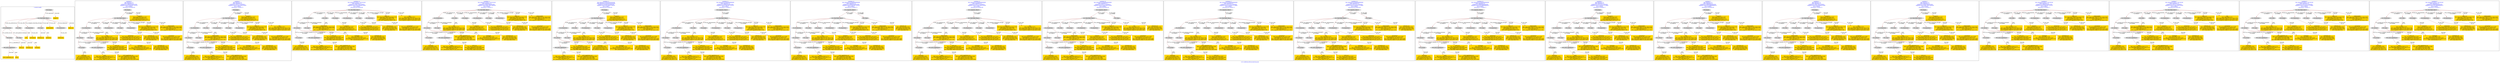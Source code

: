 digraph n0 {
fontcolor="blue"
remincross="true"
label="s14-s-california-african-american.json"
subgraph cluster_0 {
label="1-correct model"
n2[style="filled",color="white",fillcolor="lightgray",label="E12_Production1"];
n3[style="filled",color="white",fillcolor="lightgray",label="E39_Actor1"];
n4[style="filled",color="white",fillcolor="lightgray",label="E55_Type1"];
n5[style="filled",color="white",fillcolor="lightgray",label="E22_Man-Made_Object1"];
n6[style="filled",color="white",fillcolor="lightgray",label="E35_Title1"];
n7[style="filled",color="white",fillcolor="lightgray",label="E8_Acquisition1"];
n8[style="filled",color="white",fillcolor="lightgray",label="E55_Type2"];
n9[shape="plaintext",style="filled",fillcolor="gold",label="additionalInfo"];
n10[style="filled",color="white",fillcolor="lightgray",label="E54_Dimension1"];
n11[shape="plaintext",style="filled",fillcolor="gold",label="object_uri"];
n12[shape="plaintext",style="filled",fillcolor="gold",label="title"];
n13[style="filled",color="white",fillcolor="lightgray",label="E38_Image1"];
n14[shape="plaintext",style="filled",fillcolor="gold",label="imageUrl"];
n15[style="filled",color="white",fillcolor="lightgray",label="E82_Actor_Appellation1"];
n16[shape="plaintext",style="filled",fillcolor="gold",label="artist_uri"];
n17[shape="plaintext",style="filled",fillcolor="gold",label="dimensions"];
n18[shape="plaintext",style="filled",fillcolor="gold",label="technique_uri"];
n19[shape="plaintext",style="filled",fillcolor="gold",label="technique"];
n20[shape="plaintext",style="filled",fillcolor="gold",label="ethnicity_uri"];
n21[shape="plaintext",style="filled",fillcolor="gold",label="enthnicity"];
n22[shape="plaintext",style="filled",fillcolor="gold",label="artist_appellation_uri"];
n23[shape="plaintext",style="filled",fillcolor="gold",label="artist"];
n24[shape="plaintext",style="filled",fillcolor="gold",label="provenance"];
}
subgraph cluster_1 {
label="candidate 0\nlink coherence:1.0\nnode coherence:1.0\nconfidence:0.43884541638144364\nmapping score:0.518076677255353\ncost:22.99838\n-precision:0.78-recall:0.82"
n26[style="filled",color="white",fillcolor="lightgray",label="E12_Production1"];
n27[style="filled",color="white",fillcolor="lightgray",label="E21_Person1"];
n28[style="filled",color="white",fillcolor="lightgray",label="E55_Type1"];
n29[style="filled",color="white",fillcolor="lightgray",label="E74_Group1"];
n30[style="filled",color="white",fillcolor="lightgray",label="E82_Actor_Appellation1"];
n31[style="filled",color="white",fillcolor="lightgray",label="E22_Man-Made_Object1"];
n32[style="filled",color="white",fillcolor="lightgray",label="E35_Title1"];
n33[style="filled",color="white",fillcolor="lightgray",label="E54_Dimension1"];
n34[style="filled",color="white",fillcolor="lightgray",label="E55_Type2"];
n35[style="filled",color="white",fillcolor="lightgray",label="E8_Acquisition1"];
n36[style="filled",color="white",fillcolor="lightgray",label="E38_Image1"];
n37[shape="plaintext",style="filled",fillcolor="gold",label="imageUrl\n[E38_Image,classLink,0.397]\n[E39_Actor,classLink,0.251]\n[E78_Collection,classLink,0.178]\n[E22_Man-Made_Object,classLink,0.173]"];
n38[shape="plaintext",style="filled",fillcolor="gold",label="artist_uri\n[E21_Person,classLink,0.493]\n[E82_Actor_Appellation,classLink,0.409]\n[E30_Right,P3_has_note,0.063]\n[E22_Man-Made_Object,classLink,0.036]"];
n39[shape="plaintext",style="filled",fillcolor="gold",label="technique\n[E55_Type,label,0.333]\n[E12_Production,P3_has_note,0.322]\n[E29_Design_or_Procedure,P3_has_note,0.218]\n[E57_Material,label,0.127]"];
n40[shape="plaintext",style="filled",fillcolor="gold",label="provenance\n[E8_Acquisition,P3_has_note,0.448]\n[E30_Right,P3_has_note,0.372]\n[E22_Man-Made_Object,P3_has_note,0.096]\n[E33_Linguistic_Object,P3_has_note,0.084]"];
n41[shape="plaintext",style="filled",fillcolor="gold",label="object_uri\n[E22_Man-Made_Object,classLink,0.379]\n[E38_Image,classLink,0.278]\n[E30_Right,P3_has_note,0.237]\n[E82_Actor_Appellation,label,0.106]"];
n42[shape="plaintext",style="filled",fillcolor="gold",label="dimensions\n[E54_Dimension,P3_has_note,0.651]\n[E22_Man-Made_Object,P3_has_note,0.135]\n[E34_Inscription,P3_has_note,0.108]\n[E73_Information_Object,P3_has_note,0.107]"];
n43[shape="plaintext",style="filled",fillcolor="gold",label="artist\n[E82_Actor_Appellation,label,0.277]\n[E22_Man-Made_Object,P3_has_note,0.274]\n[E35_Title,label,0.225]\n[E73_Information_Object,P3_has_note,0.224]"];
n44[shape="plaintext",style="filled",fillcolor="gold",label="technique_uri\n[E55_Type,classLink,0.407]\n[E74_Group,classLink,0.268]\n[E57_Material,classLink,0.267]\n[E55_Type,label,0.059]"];
n45[shape="plaintext",style="filled",fillcolor="gold",label="title\n[E35_Title,label,0.301]\n[E22_Man-Made_Object,P3_has_note,0.276]\n[E73_Information_Object,P3_has_note,0.239]\n[E33_Linguistic_Object,P3_has_note,0.184]"];
n46[shape="plaintext",style="filled",fillcolor="gold",label="additionalInfo\n[E22_Man-Made_Object,P3_has_note,0.332]\n[E73_Information_Object,P3_has_note,0.282]\n[E35_Title,label,0.2]\n[E33_Linguistic_Object,P3_has_note,0.185]"];
n47[shape="plaintext",style="filled",fillcolor="gold",label="enthnicity\n[E74_Group,label,0.585]\n[E74_Group,classLink,0.167]\n[E30_Right,P3_has_note,0.13]\n[E21_Person,P3_has_note,0.118]"];
n48[shape="plaintext",style="filled",fillcolor="gold",label="artist_appellation_uri\n[E82_Actor_Appellation,classLink,0.599]\n[E21_Person,classLink,0.388]\n[E30_Right,P3_has_note,0.009]\n[E22_Man-Made_Object,P3_has_note,0.005]"];
n49[shape="plaintext",style="filled",fillcolor="gold",label="ethnicity_uri\n[E55_Type,classLink,0.503]\n[E74_Group,classLink,0.254]\n[E57_Material,classLink,0.202]\n[E55_Type,label,0.04]"];
}
subgraph cluster_2 {
label="candidate 1\nlink coherence:1.0\nnode coherence:1.0\nconfidence:0.4267577320408012\nmapping score:0.5140474491418056\ncost:22.99838\n-precision:0.7-recall:0.73"
n51[style="filled",color="white",fillcolor="lightgray",label="E12_Production1"];
n52[style="filled",color="white",fillcolor="lightgray",label="E21_Person1"];
n53[style="filled",color="white",fillcolor="lightgray",label="E55_Type1"];
n54[style="filled",color="white",fillcolor="lightgray",label="E74_Group1"];
n55[style="filled",color="white",fillcolor="lightgray",label="E82_Actor_Appellation1"];
n56[style="filled",color="white",fillcolor="lightgray",label="E22_Man-Made_Object1"];
n57[style="filled",color="white",fillcolor="lightgray",label="E35_Title1"];
n58[style="filled",color="white",fillcolor="lightgray",label="E54_Dimension1"];
n59[style="filled",color="white",fillcolor="lightgray",label="E55_Type2"];
n60[style="filled",color="white",fillcolor="lightgray",label="E8_Acquisition1"];
n61[style="filled",color="white",fillcolor="lightgray",label="E38_Image1"];
n62[shape="plaintext",style="filled",fillcolor="gold",label="imageUrl\n[E38_Image,classLink,0.397]\n[E39_Actor,classLink,0.251]\n[E78_Collection,classLink,0.178]\n[E22_Man-Made_Object,classLink,0.173]"];
n63[shape="plaintext",style="filled",fillcolor="gold",label="artist_uri\n[E21_Person,classLink,0.493]\n[E82_Actor_Appellation,classLink,0.409]\n[E30_Right,P3_has_note,0.063]\n[E22_Man-Made_Object,classLink,0.036]"];
n64[shape="plaintext",style="filled",fillcolor="gold",label="technique\n[E55_Type,label,0.333]\n[E12_Production,P3_has_note,0.322]\n[E29_Design_or_Procedure,P3_has_note,0.218]\n[E57_Material,label,0.127]"];
n65[shape="plaintext",style="filled",fillcolor="gold",label="provenance\n[E8_Acquisition,P3_has_note,0.448]\n[E30_Right,P3_has_note,0.372]\n[E22_Man-Made_Object,P3_has_note,0.096]\n[E33_Linguistic_Object,P3_has_note,0.084]"];
n66[shape="plaintext",style="filled",fillcolor="gold",label="object_uri\n[E22_Man-Made_Object,classLink,0.379]\n[E38_Image,classLink,0.278]\n[E30_Right,P3_has_note,0.237]\n[E82_Actor_Appellation,label,0.106]"];
n67[shape="plaintext",style="filled",fillcolor="gold",label="dimensions\n[E54_Dimension,P3_has_note,0.651]\n[E22_Man-Made_Object,P3_has_note,0.135]\n[E34_Inscription,P3_has_note,0.108]\n[E73_Information_Object,P3_has_note,0.107]"];
n68[shape="plaintext",style="filled",fillcolor="gold",label="artist\n[E82_Actor_Appellation,label,0.277]\n[E22_Man-Made_Object,P3_has_note,0.274]\n[E35_Title,label,0.225]\n[E73_Information_Object,P3_has_note,0.224]"];
n69[shape="plaintext",style="filled",fillcolor="gold",label="technique_uri\n[E55_Type,classLink,0.407]\n[E74_Group,classLink,0.268]\n[E57_Material,classLink,0.267]\n[E55_Type,label,0.059]"];
n70[shape="plaintext",style="filled",fillcolor="gold",label="title\n[E35_Title,label,0.301]\n[E22_Man-Made_Object,P3_has_note,0.276]\n[E73_Information_Object,P3_has_note,0.239]\n[E33_Linguistic_Object,P3_has_note,0.184]"];
n71[shape="plaintext",style="filled",fillcolor="gold",label="additionalInfo\n[E22_Man-Made_Object,P3_has_note,0.332]\n[E73_Information_Object,P3_has_note,0.282]\n[E35_Title,label,0.2]\n[E33_Linguistic_Object,P3_has_note,0.185]"];
n72[shape="plaintext",style="filled",fillcolor="gold",label="enthnicity\n[E74_Group,label,0.585]\n[E74_Group,classLink,0.167]\n[E30_Right,P3_has_note,0.13]\n[E21_Person,P3_has_note,0.118]"];
n73[shape="plaintext",style="filled",fillcolor="gold",label="artist_appellation_uri\n[E82_Actor_Appellation,classLink,0.599]\n[E21_Person,classLink,0.388]\n[E30_Right,P3_has_note,0.009]\n[E22_Man-Made_Object,P3_has_note,0.005]"];
n74[shape="plaintext",style="filled",fillcolor="gold",label="ethnicity_uri\n[E55_Type,classLink,0.503]\n[E74_Group,classLink,0.254]\n[E57_Material,classLink,0.202]\n[E55_Type,label,0.04]"];
}
subgraph cluster_3 {
label="candidate 10\nlink coherence:0.9565217391304348\nnode coherence:1.0\nconfidence:0.3945719012429035\nmapping score:0.5033188388758396\ncost:22.99854\n-precision:0.65-recall:0.68"
n76[style="filled",color="white",fillcolor="lightgray",label="E12_Production1"];
n77[style="filled",color="white",fillcolor="lightgray",label="E21_Person1"];
n78[style="filled",color="white",fillcolor="lightgray",label="E55_Type1"];
n79[style="filled",color="white",fillcolor="lightgray",label="E74_Group1"];
n80[style="filled",color="white",fillcolor="lightgray",label="E82_Actor_Appellation1"];
n81[style="filled",color="white",fillcolor="lightgray",label="E22_Man-Made_Object1"];
n82[style="filled",color="white",fillcolor="lightgray",label="E35_Title1"];
n83[style="filled",color="white",fillcolor="lightgray",label="E38_Image1"];
n84[style="filled",color="white",fillcolor="lightgray",label="E54_Dimension1"];
n85[style="filled",color="white",fillcolor="lightgray",label="E55_Type2"];
n86[style="filled",color="white",fillcolor="lightgray",label="E8_Acquisition1"];
n87[shape="plaintext",style="filled",fillcolor="gold",label="imageUrl\n[E38_Image,classLink,0.397]\n[E39_Actor,classLink,0.251]\n[E78_Collection,classLink,0.178]\n[E22_Man-Made_Object,classLink,0.173]"];
n88[shape="plaintext",style="filled",fillcolor="gold",label="artist_uri\n[E21_Person,classLink,0.493]\n[E82_Actor_Appellation,classLink,0.409]\n[E30_Right,P3_has_note,0.063]\n[E22_Man-Made_Object,classLink,0.036]"];
n89[shape="plaintext",style="filled",fillcolor="gold",label="technique\n[E55_Type,label,0.333]\n[E12_Production,P3_has_note,0.322]\n[E29_Design_or_Procedure,P3_has_note,0.218]\n[E57_Material,label,0.127]"];
n90[shape="plaintext",style="filled",fillcolor="gold",label="provenance\n[E8_Acquisition,P3_has_note,0.448]\n[E30_Right,P3_has_note,0.372]\n[E22_Man-Made_Object,P3_has_note,0.096]\n[E33_Linguistic_Object,P3_has_note,0.084]"];
n91[shape="plaintext",style="filled",fillcolor="gold",label="object_uri\n[E22_Man-Made_Object,classLink,0.379]\n[E38_Image,classLink,0.278]\n[E30_Right,P3_has_note,0.237]\n[E82_Actor_Appellation,label,0.106]"];
n92[shape="plaintext",style="filled",fillcolor="gold",label="dimensions\n[E54_Dimension,P3_has_note,0.651]\n[E22_Man-Made_Object,P3_has_note,0.135]\n[E34_Inscription,P3_has_note,0.108]\n[E73_Information_Object,P3_has_note,0.107]"];
n93[shape="plaintext",style="filled",fillcolor="gold",label="artist\n[E82_Actor_Appellation,label,0.277]\n[E22_Man-Made_Object,P3_has_note,0.274]\n[E35_Title,label,0.225]\n[E73_Information_Object,P3_has_note,0.224]"];
n94[shape="plaintext",style="filled",fillcolor="gold",label="technique_uri\n[E55_Type,classLink,0.407]\n[E74_Group,classLink,0.268]\n[E57_Material,classLink,0.267]\n[E55_Type,label,0.059]"];
n95[shape="plaintext",style="filled",fillcolor="gold",label="title\n[E35_Title,label,0.301]\n[E22_Man-Made_Object,P3_has_note,0.276]\n[E73_Information_Object,P3_has_note,0.239]\n[E33_Linguistic_Object,P3_has_note,0.184]"];
n96[shape="plaintext",style="filled",fillcolor="gold",label="additionalInfo\n[E22_Man-Made_Object,P3_has_note,0.332]\n[E73_Information_Object,P3_has_note,0.282]\n[E35_Title,label,0.2]\n[E33_Linguistic_Object,P3_has_note,0.185]"];
n97[shape="plaintext",style="filled",fillcolor="gold",label="enthnicity\n[E74_Group,label,0.585]\n[E74_Group,classLink,0.167]\n[E30_Right,P3_has_note,0.13]\n[E21_Person,P3_has_note,0.118]"];
n98[shape="plaintext",style="filled",fillcolor="gold",label="artist_appellation_uri\n[E82_Actor_Appellation,classLink,0.599]\n[E21_Person,classLink,0.388]\n[E30_Right,P3_has_note,0.009]\n[E22_Man-Made_Object,P3_has_note,0.005]"];
n99[shape="plaintext",style="filled",fillcolor="gold",label="ethnicity_uri\n[E55_Type,classLink,0.503]\n[E74_Group,classLink,0.254]\n[E57_Material,classLink,0.202]\n[E55_Type,label,0.04]"];
}
subgraph cluster_4 {
label="candidate 11\nlink coherence:0.9565217391304348\nnode coherence:1.0\nconfidence:0.3839374065361464\nmapping score:0.4997740073069206\ncost:22.99854\n-precision:0.7-recall:0.73"
n101[style="filled",color="white",fillcolor="lightgray",label="E12_Production1"];
n102[style="filled",color="white",fillcolor="lightgray",label="E21_Person1"];
n103[style="filled",color="white",fillcolor="lightgray",label="E55_Type1"];
n104[style="filled",color="white",fillcolor="lightgray",label="E74_Group1"];
n105[style="filled",color="white",fillcolor="lightgray",label="E82_Actor_Appellation1"];
n106[style="filled",color="white",fillcolor="lightgray",label="E22_Man-Made_Object1"];
n107[style="filled",color="white",fillcolor="lightgray",label="E35_Title1"];
n108[style="filled",color="white",fillcolor="lightgray",label="E38_Image1"];
n109[style="filled",color="white",fillcolor="lightgray",label="E54_Dimension1"];
n110[style="filled",color="white",fillcolor="lightgray",label="E55_Type2"];
n111[style="filled",color="white",fillcolor="lightgray",label="E8_Acquisition1"];
n112[shape="plaintext",style="filled",fillcolor="gold",label="imageUrl\n[E38_Image,classLink,0.397]\n[E39_Actor,classLink,0.251]\n[E78_Collection,classLink,0.178]\n[E22_Man-Made_Object,classLink,0.173]"];
n113[shape="plaintext",style="filled",fillcolor="gold",label="artist_appellation_uri\n[E82_Actor_Appellation,classLink,0.599]\n[E21_Person,classLink,0.388]\n[E30_Right,P3_has_note,0.009]\n[E22_Man-Made_Object,P3_has_note,0.005]"];
n114[shape="plaintext",style="filled",fillcolor="gold",label="technique\n[E55_Type,label,0.333]\n[E12_Production,P3_has_note,0.322]\n[E29_Design_or_Procedure,P3_has_note,0.218]\n[E57_Material,label,0.127]"];
n115[shape="plaintext",style="filled",fillcolor="gold",label="provenance\n[E8_Acquisition,P3_has_note,0.448]\n[E30_Right,P3_has_note,0.372]\n[E22_Man-Made_Object,P3_has_note,0.096]\n[E33_Linguistic_Object,P3_has_note,0.084]"];
n116[shape="plaintext",style="filled",fillcolor="gold",label="object_uri\n[E22_Man-Made_Object,classLink,0.379]\n[E38_Image,classLink,0.278]\n[E30_Right,P3_has_note,0.237]\n[E82_Actor_Appellation,label,0.106]"];
n117[shape="plaintext",style="filled",fillcolor="gold",label="dimensions\n[E54_Dimension,P3_has_note,0.651]\n[E22_Man-Made_Object,P3_has_note,0.135]\n[E34_Inscription,P3_has_note,0.108]\n[E73_Information_Object,P3_has_note,0.107]"];
n118[shape="plaintext",style="filled",fillcolor="gold",label="artist\n[E82_Actor_Appellation,label,0.277]\n[E22_Man-Made_Object,P3_has_note,0.274]\n[E35_Title,label,0.225]\n[E73_Information_Object,P3_has_note,0.224]"];
n119[shape="plaintext",style="filled",fillcolor="gold",label="technique_uri\n[E55_Type,classLink,0.407]\n[E74_Group,classLink,0.268]\n[E57_Material,classLink,0.267]\n[E55_Type,label,0.059]"];
n120[shape="plaintext",style="filled",fillcolor="gold",label="title\n[E35_Title,label,0.301]\n[E22_Man-Made_Object,P3_has_note,0.276]\n[E73_Information_Object,P3_has_note,0.239]\n[E33_Linguistic_Object,P3_has_note,0.184]"];
n121[shape="plaintext",style="filled",fillcolor="gold",label="additionalInfo\n[E22_Man-Made_Object,P3_has_note,0.332]\n[E73_Information_Object,P3_has_note,0.282]\n[E35_Title,label,0.2]\n[E33_Linguistic_Object,P3_has_note,0.185]"];
n122[shape="plaintext",style="filled",fillcolor="gold",label="enthnicity\n[E74_Group,label,0.585]\n[E74_Group,classLink,0.167]\n[E30_Right,P3_has_note,0.13]\n[E21_Person,P3_has_note,0.118]"];
n123[shape="plaintext",style="filled",fillcolor="gold",label="artist_uri\n[E21_Person,classLink,0.493]\n[E82_Actor_Appellation,classLink,0.409]\n[E30_Right,P3_has_note,0.063]\n[E22_Man-Made_Object,classLink,0.036]"];
n124[shape="plaintext",style="filled",fillcolor="gold",label="ethnicity_uri\n[E55_Type,classLink,0.503]\n[E74_Group,classLink,0.254]\n[E57_Material,classLink,0.202]\n[E55_Type,label,0.04]"];
}
subgraph cluster_5 {
label="candidate 12\nlink coherence:0.9545454545454546\nnode coherence:0.9545454545454546\nconfidence:0.40285679433834265\nmapping score:0.5037494675766503\ncost:21.99851\n-precision:0.82-recall:0.82"
n126[style="filled",color="white",fillcolor="lightgray",label="E12_Production1"];
n127[style="filled",color="white",fillcolor="lightgray",label="E21_Person1"];
n128[style="filled",color="white",fillcolor="lightgray",label="E55_Type1"];
n129[style="filled",color="white",fillcolor="lightgray",label="E82_Actor_Appellation1"];
n130[style="filled",color="white",fillcolor="lightgray",label="E22_Man-Made_Object1"];
n131[style="filled",color="white",fillcolor="lightgray",label="E35_Title1"];
n132[style="filled",color="white",fillcolor="lightgray",label="E54_Dimension1"];
n133[style="filled",color="white",fillcolor="lightgray",label="E55_Type2"];
n134[style="filled",color="white",fillcolor="lightgray",label="E8_Acquisition1"];
n135[style="filled",color="white",fillcolor="lightgray",label="E38_Image1"];
n136[shape="plaintext",style="filled",fillcolor="gold",label="imageUrl\n[E38_Image,classLink,0.397]\n[E39_Actor,classLink,0.251]\n[E78_Collection,classLink,0.178]\n[E22_Man-Made_Object,classLink,0.173]"];
n137[shape="plaintext",style="filled",fillcolor="gold",label="artist_uri\n[E21_Person,classLink,0.493]\n[E82_Actor_Appellation,classLink,0.409]\n[E30_Right,P3_has_note,0.063]\n[E22_Man-Made_Object,classLink,0.036]"];
n138[shape="plaintext",style="filled",fillcolor="gold",label="technique\n[E55_Type,label,0.333]\n[E12_Production,P3_has_note,0.322]\n[E29_Design_or_Procedure,P3_has_note,0.218]\n[E57_Material,label,0.127]"];
n139[shape="plaintext",style="filled",fillcolor="gold",label="provenance\n[E8_Acquisition,P3_has_note,0.448]\n[E30_Right,P3_has_note,0.372]\n[E22_Man-Made_Object,P3_has_note,0.096]\n[E33_Linguistic_Object,P3_has_note,0.084]"];
n140[shape="plaintext",style="filled",fillcolor="gold",label="object_uri\n[E22_Man-Made_Object,classLink,0.379]\n[E38_Image,classLink,0.278]\n[E30_Right,P3_has_note,0.237]\n[E82_Actor_Appellation,label,0.106]"];
n141[shape="plaintext",style="filled",fillcolor="gold",label="dimensions\n[E54_Dimension,P3_has_note,0.651]\n[E22_Man-Made_Object,P3_has_note,0.135]\n[E34_Inscription,P3_has_note,0.108]\n[E73_Information_Object,P3_has_note,0.107]"];
n142[shape="plaintext",style="filled",fillcolor="gold",label="artist\n[E82_Actor_Appellation,label,0.277]\n[E22_Man-Made_Object,P3_has_note,0.274]\n[E35_Title,label,0.225]\n[E73_Information_Object,P3_has_note,0.224]"];
n143[shape="plaintext",style="filled",fillcolor="gold",label="technique_uri\n[E55_Type,classLink,0.407]\n[E74_Group,classLink,0.268]\n[E57_Material,classLink,0.267]\n[E55_Type,label,0.059]"];
n144[shape="plaintext",style="filled",fillcolor="gold",label="title\n[E35_Title,label,0.301]\n[E22_Man-Made_Object,P3_has_note,0.276]\n[E73_Information_Object,P3_has_note,0.239]\n[E33_Linguistic_Object,P3_has_note,0.184]"];
n145[shape="plaintext",style="filled",fillcolor="gold",label="additionalInfo\n[E22_Man-Made_Object,P3_has_note,0.332]\n[E73_Information_Object,P3_has_note,0.282]\n[E35_Title,label,0.2]\n[E33_Linguistic_Object,P3_has_note,0.185]"];
n146[shape="plaintext",style="filled",fillcolor="gold",label="artist_appellation_uri\n[E82_Actor_Appellation,classLink,0.599]\n[E21_Person,classLink,0.388]\n[E30_Right,P3_has_note,0.009]\n[E22_Man-Made_Object,P3_has_note,0.005]"];
n147[shape="plaintext",style="filled",fillcolor="gold",label="enthnicity\n[E74_Group,label,0.585]\n[E74_Group,classLink,0.167]\n[E30_Right,P3_has_note,0.13]\n[E21_Person,P3_has_note,0.118]"];
n148[shape="plaintext",style="filled",fillcolor="gold",label="ethnicity_uri\n[E55_Type,classLink,0.503]\n[E74_Group,classLink,0.254]\n[E57_Material,classLink,0.202]\n[E55_Type,label,0.04]"];
}
subgraph cluster_6 {
label="candidate 13\nlink coherence:0.9166666666666666\nnode coherence:1.0\nconfidence:0.43884541638144364\nmapping score:0.518076677255353\ncost:23.99851\n-precision:0.71-recall:0.77"
n150[style="filled",color="white",fillcolor="lightgray",label="E12_Production1"];
n151[style="filled",color="white",fillcolor="lightgray",label="E21_Person1"];
n152[style="filled",color="white",fillcolor="lightgray",label="E55_Type1"];
n153[style="filled",color="white",fillcolor="lightgray",label="E74_Group1"];
n154[style="filled",color="white",fillcolor="lightgray",label="E82_Actor_Appellation1"];
n155[style="filled",color="white",fillcolor="lightgray",label="E22_Man-Made_Object1"];
n156[style="filled",color="white",fillcolor="lightgray",label="E35_Title1"];
n157[style="filled",color="white",fillcolor="lightgray",label="E38_Image1"];
n158[style="filled",color="white",fillcolor="lightgray",label="E54_Dimension1"];
n159[style="filled",color="white",fillcolor="lightgray",label="E55_Type2"];
n160[style="filled",color="white",fillcolor="lightgray",label="E8_Acquisition1"];
n161[style="filled",color="white",fillcolor="lightgray",label="E33_Linguistic_Object2"];
n162[shape="plaintext",style="filled",fillcolor="gold",label="imageUrl\n[E38_Image,classLink,0.397]\n[E39_Actor,classLink,0.251]\n[E78_Collection,classLink,0.178]\n[E22_Man-Made_Object,classLink,0.173]"];
n163[shape="plaintext",style="filled",fillcolor="gold",label="artist_uri\n[E21_Person,classLink,0.493]\n[E82_Actor_Appellation,classLink,0.409]\n[E30_Right,P3_has_note,0.063]\n[E22_Man-Made_Object,classLink,0.036]"];
n164[shape="plaintext",style="filled",fillcolor="gold",label="technique\n[E55_Type,label,0.333]\n[E12_Production,P3_has_note,0.322]\n[E29_Design_or_Procedure,P3_has_note,0.218]\n[E57_Material,label,0.127]"];
n165[shape="plaintext",style="filled",fillcolor="gold",label="provenance\n[E8_Acquisition,P3_has_note,0.448]\n[E30_Right,P3_has_note,0.372]\n[E22_Man-Made_Object,P3_has_note,0.096]\n[E33_Linguistic_Object,P3_has_note,0.084]"];
n166[shape="plaintext",style="filled",fillcolor="gold",label="object_uri\n[E22_Man-Made_Object,classLink,0.379]\n[E38_Image,classLink,0.278]\n[E30_Right,P3_has_note,0.237]\n[E82_Actor_Appellation,label,0.106]"];
n167[shape="plaintext",style="filled",fillcolor="gold",label="dimensions\n[E54_Dimension,P3_has_note,0.651]\n[E22_Man-Made_Object,P3_has_note,0.135]\n[E34_Inscription,P3_has_note,0.108]\n[E73_Information_Object,P3_has_note,0.107]"];
n168[shape="plaintext",style="filled",fillcolor="gold",label="artist\n[E82_Actor_Appellation,label,0.277]\n[E22_Man-Made_Object,P3_has_note,0.274]\n[E35_Title,label,0.225]\n[E73_Information_Object,P3_has_note,0.224]"];
n169[shape="plaintext",style="filled",fillcolor="gold",label="technique_uri\n[E55_Type,classLink,0.407]\n[E74_Group,classLink,0.268]\n[E57_Material,classLink,0.267]\n[E55_Type,label,0.059]"];
n170[shape="plaintext",style="filled",fillcolor="gold",label="title\n[E35_Title,label,0.301]\n[E22_Man-Made_Object,P3_has_note,0.276]\n[E73_Information_Object,P3_has_note,0.239]\n[E33_Linguistic_Object,P3_has_note,0.184]"];
n171[shape="plaintext",style="filled",fillcolor="gold",label="additionalInfo\n[E22_Man-Made_Object,P3_has_note,0.332]\n[E73_Information_Object,P3_has_note,0.282]\n[E35_Title,label,0.2]\n[E33_Linguistic_Object,P3_has_note,0.185]"];
n172[shape="plaintext",style="filled",fillcolor="gold",label="enthnicity\n[E74_Group,label,0.585]\n[E74_Group,classLink,0.167]\n[E30_Right,P3_has_note,0.13]\n[E21_Person,P3_has_note,0.118]"];
n173[shape="plaintext",style="filled",fillcolor="gold",label="artist_appellation_uri\n[E82_Actor_Appellation,classLink,0.599]\n[E21_Person,classLink,0.388]\n[E30_Right,P3_has_note,0.009]\n[E22_Man-Made_Object,P3_has_note,0.005]"];
n174[shape="plaintext",style="filled",fillcolor="gold",label="ethnicity_uri\n[E55_Type,classLink,0.503]\n[E74_Group,classLink,0.254]\n[E57_Material,classLink,0.202]\n[E55_Type,label,0.04]"];
}
subgraph cluster_7 {
label="candidate 14\nlink coherence:0.9166666666666666\nnode coherence:1.0\nconfidence:0.43884541638144364\nmapping score:0.518076677255353\ncost:23.99855\n-precision:0.67-recall:0.73"
n176[style="filled",color="white",fillcolor="lightgray",label="E12_Production1"];
n177[style="filled",color="white",fillcolor="lightgray",label="E21_Person1"];
n178[style="filled",color="white",fillcolor="lightgray",label="E55_Type1"];
n179[style="filled",color="white",fillcolor="lightgray",label="E74_Group1"];
n180[style="filled",color="white",fillcolor="lightgray",label="E82_Actor_Appellation1"];
n181[style="filled",color="white",fillcolor="lightgray",label="E22_Man-Made_Object1"];
n182[style="filled",color="white",fillcolor="lightgray",label="E35_Title1"];
n183[style="filled",color="white",fillcolor="lightgray",label="E38_Image1"];
n184[style="filled",color="white",fillcolor="lightgray",label="E54_Dimension1"];
n185[style="filled",color="white",fillcolor="lightgray",label="E8_Acquisition1"];
n186[style="filled",color="white",fillcolor="lightgray",label="E33_Linguistic_Object2"];
n187[style="filled",color="white",fillcolor="lightgray",label="E55_Type2"];
n188[shape="plaintext",style="filled",fillcolor="gold",label="imageUrl\n[E38_Image,classLink,0.397]\n[E39_Actor,classLink,0.251]\n[E78_Collection,classLink,0.178]\n[E22_Man-Made_Object,classLink,0.173]"];
n189[shape="plaintext",style="filled",fillcolor="gold",label="artist_uri\n[E21_Person,classLink,0.493]\n[E82_Actor_Appellation,classLink,0.409]\n[E30_Right,P3_has_note,0.063]\n[E22_Man-Made_Object,classLink,0.036]"];
n190[shape="plaintext",style="filled",fillcolor="gold",label="technique\n[E55_Type,label,0.333]\n[E12_Production,P3_has_note,0.322]\n[E29_Design_or_Procedure,P3_has_note,0.218]\n[E57_Material,label,0.127]"];
n191[shape="plaintext",style="filled",fillcolor="gold",label="provenance\n[E8_Acquisition,P3_has_note,0.448]\n[E30_Right,P3_has_note,0.372]\n[E22_Man-Made_Object,P3_has_note,0.096]\n[E33_Linguistic_Object,P3_has_note,0.084]"];
n192[shape="plaintext",style="filled",fillcolor="gold",label="object_uri\n[E22_Man-Made_Object,classLink,0.379]\n[E38_Image,classLink,0.278]\n[E30_Right,P3_has_note,0.237]\n[E82_Actor_Appellation,label,0.106]"];
n193[shape="plaintext",style="filled",fillcolor="gold",label="dimensions\n[E54_Dimension,P3_has_note,0.651]\n[E22_Man-Made_Object,P3_has_note,0.135]\n[E34_Inscription,P3_has_note,0.108]\n[E73_Information_Object,P3_has_note,0.107]"];
n194[shape="plaintext",style="filled",fillcolor="gold",label="artist\n[E82_Actor_Appellation,label,0.277]\n[E22_Man-Made_Object,P3_has_note,0.274]\n[E35_Title,label,0.225]\n[E73_Information_Object,P3_has_note,0.224]"];
n195[shape="plaintext",style="filled",fillcolor="gold",label="technique_uri\n[E55_Type,classLink,0.407]\n[E74_Group,classLink,0.268]\n[E57_Material,classLink,0.267]\n[E55_Type,label,0.059]"];
n196[shape="plaintext",style="filled",fillcolor="gold",label="title\n[E35_Title,label,0.301]\n[E22_Man-Made_Object,P3_has_note,0.276]\n[E73_Information_Object,P3_has_note,0.239]\n[E33_Linguistic_Object,P3_has_note,0.184]"];
n197[shape="plaintext",style="filled",fillcolor="gold",label="additionalInfo\n[E22_Man-Made_Object,P3_has_note,0.332]\n[E73_Information_Object,P3_has_note,0.282]\n[E35_Title,label,0.2]\n[E33_Linguistic_Object,P3_has_note,0.185]"];
n198[shape="plaintext",style="filled",fillcolor="gold",label="enthnicity\n[E74_Group,label,0.585]\n[E74_Group,classLink,0.167]\n[E30_Right,P3_has_note,0.13]\n[E21_Person,P3_has_note,0.118]"];
n199[shape="plaintext",style="filled",fillcolor="gold",label="artist_appellation_uri\n[E82_Actor_Appellation,classLink,0.599]\n[E21_Person,classLink,0.388]\n[E30_Right,P3_has_note,0.009]\n[E22_Man-Made_Object,P3_has_note,0.005]"];
n200[shape="plaintext",style="filled",fillcolor="gold",label="ethnicity_uri\n[E55_Type,classLink,0.503]\n[E74_Group,classLink,0.254]\n[E57_Material,classLink,0.202]\n[E55_Type,label,0.04]"];
}
subgraph cluster_8 {
label="candidate 15\nlink coherence:0.9166666666666666\nnode coherence:1.0\nconfidence:0.4267577320408012\nmapping score:0.5140474491418056\ncost:23.99851\n-precision:0.62-recall:0.68"
n202[style="filled",color="white",fillcolor="lightgray",label="E12_Production1"];
n203[style="filled",color="white",fillcolor="lightgray",label="E21_Person1"];
n204[style="filled",color="white",fillcolor="lightgray",label="E55_Type1"];
n205[style="filled",color="white",fillcolor="lightgray",label="E74_Group1"];
n206[style="filled",color="white",fillcolor="lightgray",label="E82_Actor_Appellation1"];
n207[style="filled",color="white",fillcolor="lightgray",label="E22_Man-Made_Object1"];
n208[style="filled",color="white",fillcolor="lightgray",label="E35_Title1"];
n209[style="filled",color="white",fillcolor="lightgray",label="E38_Image1"];
n210[style="filled",color="white",fillcolor="lightgray",label="E54_Dimension1"];
n211[style="filled",color="white",fillcolor="lightgray",label="E55_Type2"];
n212[style="filled",color="white",fillcolor="lightgray",label="E8_Acquisition1"];
n213[style="filled",color="white",fillcolor="lightgray",label="E33_Linguistic_Object2"];
n214[shape="plaintext",style="filled",fillcolor="gold",label="imageUrl\n[E38_Image,classLink,0.397]\n[E39_Actor,classLink,0.251]\n[E78_Collection,classLink,0.178]\n[E22_Man-Made_Object,classLink,0.173]"];
n215[shape="plaintext",style="filled",fillcolor="gold",label="artist_uri\n[E21_Person,classLink,0.493]\n[E82_Actor_Appellation,classLink,0.409]\n[E30_Right,P3_has_note,0.063]\n[E22_Man-Made_Object,classLink,0.036]"];
n216[shape="plaintext",style="filled",fillcolor="gold",label="technique\n[E55_Type,label,0.333]\n[E12_Production,P3_has_note,0.322]\n[E29_Design_or_Procedure,P3_has_note,0.218]\n[E57_Material,label,0.127]"];
n217[shape="plaintext",style="filled",fillcolor="gold",label="provenance\n[E8_Acquisition,P3_has_note,0.448]\n[E30_Right,P3_has_note,0.372]\n[E22_Man-Made_Object,P3_has_note,0.096]\n[E33_Linguistic_Object,P3_has_note,0.084]"];
n218[shape="plaintext",style="filled",fillcolor="gold",label="object_uri\n[E22_Man-Made_Object,classLink,0.379]\n[E38_Image,classLink,0.278]\n[E30_Right,P3_has_note,0.237]\n[E82_Actor_Appellation,label,0.106]"];
n219[shape="plaintext",style="filled",fillcolor="gold",label="dimensions\n[E54_Dimension,P3_has_note,0.651]\n[E22_Man-Made_Object,P3_has_note,0.135]\n[E34_Inscription,P3_has_note,0.108]\n[E73_Information_Object,P3_has_note,0.107]"];
n220[shape="plaintext",style="filled",fillcolor="gold",label="artist\n[E82_Actor_Appellation,label,0.277]\n[E22_Man-Made_Object,P3_has_note,0.274]\n[E35_Title,label,0.225]\n[E73_Information_Object,P3_has_note,0.224]"];
n221[shape="plaintext",style="filled",fillcolor="gold",label="technique_uri\n[E55_Type,classLink,0.407]\n[E74_Group,classLink,0.268]\n[E57_Material,classLink,0.267]\n[E55_Type,label,0.059]"];
n222[shape="plaintext",style="filled",fillcolor="gold",label="title\n[E35_Title,label,0.301]\n[E22_Man-Made_Object,P3_has_note,0.276]\n[E73_Information_Object,P3_has_note,0.239]\n[E33_Linguistic_Object,P3_has_note,0.184]"];
n223[shape="plaintext",style="filled",fillcolor="gold",label="additionalInfo\n[E22_Man-Made_Object,P3_has_note,0.332]\n[E73_Information_Object,P3_has_note,0.282]\n[E35_Title,label,0.2]\n[E33_Linguistic_Object,P3_has_note,0.185]"];
n224[shape="plaintext",style="filled",fillcolor="gold",label="enthnicity\n[E74_Group,label,0.585]\n[E74_Group,classLink,0.167]\n[E30_Right,P3_has_note,0.13]\n[E21_Person,P3_has_note,0.118]"];
n225[shape="plaintext",style="filled",fillcolor="gold",label="artist_appellation_uri\n[E82_Actor_Appellation,classLink,0.599]\n[E21_Person,classLink,0.388]\n[E30_Right,P3_has_note,0.009]\n[E22_Man-Made_Object,P3_has_note,0.005]"];
n226[shape="plaintext",style="filled",fillcolor="gold",label="ethnicity_uri\n[E55_Type,classLink,0.503]\n[E74_Group,classLink,0.254]\n[E57_Material,classLink,0.202]\n[E55_Type,label,0.04]"];
}
subgraph cluster_9 {
label="candidate 16\nlink coherence:0.9166666666666666\nnode coherence:1.0\nconfidence:0.4267577320408012\nmapping score:0.5140474491418056\ncost:23.99855\n-precision:0.58-recall:0.64"
n228[style="filled",color="white",fillcolor="lightgray",label="E12_Production1"];
n229[style="filled",color="white",fillcolor="lightgray",label="E21_Person1"];
n230[style="filled",color="white",fillcolor="lightgray",label="E55_Type1"];
n231[style="filled",color="white",fillcolor="lightgray",label="E74_Group1"];
n232[style="filled",color="white",fillcolor="lightgray",label="E82_Actor_Appellation1"];
n233[style="filled",color="white",fillcolor="lightgray",label="E22_Man-Made_Object1"];
n234[style="filled",color="white",fillcolor="lightgray",label="E35_Title1"];
n235[style="filled",color="white",fillcolor="lightgray",label="E38_Image1"];
n236[style="filled",color="white",fillcolor="lightgray",label="E54_Dimension1"];
n237[style="filled",color="white",fillcolor="lightgray",label="E8_Acquisition1"];
n238[style="filled",color="white",fillcolor="lightgray",label="E33_Linguistic_Object2"];
n239[style="filled",color="white",fillcolor="lightgray",label="E55_Type2"];
n240[shape="plaintext",style="filled",fillcolor="gold",label="imageUrl\n[E38_Image,classLink,0.397]\n[E39_Actor,classLink,0.251]\n[E78_Collection,classLink,0.178]\n[E22_Man-Made_Object,classLink,0.173]"];
n241[shape="plaintext",style="filled",fillcolor="gold",label="artist_uri\n[E21_Person,classLink,0.493]\n[E82_Actor_Appellation,classLink,0.409]\n[E30_Right,P3_has_note,0.063]\n[E22_Man-Made_Object,classLink,0.036]"];
n242[shape="plaintext",style="filled",fillcolor="gold",label="technique\n[E55_Type,label,0.333]\n[E12_Production,P3_has_note,0.322]\n[E29_Design_or_Procedure,P3_has_note,0.218]\n[E57_Material,label,0.127]"];
n243[shape="plaintext",style="filled",fillcolor="gold",label="provenance\n[E8_Acquisition,P3_has_note,0.448]\n[E30_Right,P3_has_note,0.372]\n[E22_Man-Made_Object,P3_has_note,0.096]\n[E33_Linguistic_Object,P3_has_note,0.084]"];
n244[shape="plaintext",style="filled",fillcolor="gold",label="object_uri\n[E22_Man-Made_Object,classLink,0.379]\n[E38_Image,classLink,0.278]\n[E30_Right,P3_has_note,0.237]\n[E82_Actor_Appellation,label,0.106]"];
n245[shape="plaintext",style="filled",fillcolor="gold",label="dimensions\n[E54_Dimension,P3_has_note,0.651]\n[E22_Man-Made_Object,P3_has_note,0.135]\n[E34_Inscription,P3_has_note,0.108]\n[E73_Information_Object,P3_has_note,0.107]"];
n246[shape="plaintext",style="filled",fillcolor="gold",label="artist\n[E82_Actor_Appellation,label,0.277]\n[E22_Man-Made_Object,P3_has_note,0.274]\n[E35_Title,label,0.225]\n[E73_Information_Object,P3_has_note,0.224]"];
n247[shape="plaintext",style="filled",fillcolor="gold",label="technique_uri\n[E55_Type,classLink,0.407]\n[E74_Group,classLink,0.268]\n[E57_Material,classLink,0.267]\n[E55_Type,label,0.059]"];
n248[shape="plaintext",style="filled",fillcolor="gold",label="title\n[E35_Title,label,0.301]\n[E22_Man-Made_Object,P3_has_note,0.276]\n[E73_Information_Object,P3_has_note,0.239]\n[E33_Linguistic_Object,P3_has_note,0.184]"];
n249[shape="plaintext",style="filled",fillcolor="gold",label="additionalInfo\n[E22_Man-Made_Object,P3_has_note,0.332]\n[E73_Information_Object,P3_has_note,0.282]\n[E35_Title,label,0.2]\n[E33_Linguistic_Object,P3_has_note,0.185]"];
n250[shape="plaintext",style="filled",fillcolor="gold",label="enthnicity\n[E74_Group,label,0.585]\n[E74_Group,classLink,0.167]\n[E30_Right,P3_has_note,0.13]\n[E21_Person,P3_has_note,0.118]"];
n251[shape="plaintext",style="filled",fillcolor="gold",label="artist_appellation_uri\n[E82_Actor_Appellation,classLink,0.599]\n[E21_Person,classLink,0.388]\n[E30_Right,P3_has_note,0.009]\n[E22_Man-Made_Object,P3_has_note,0.005]"];
n252[shape="plaintext",style="filled",fillcolor="gold",label="ethnicity_uri\n[E55_Type,classLink,0.503]\n[E74_Group,classLink,0.254]\n[E57_Material,classLink,0.202]\n[E55_Type,label,0.04]"];
}
subgraph cluster_10 {
label="candidate 17\nlink coherence:0.9166666666666666\nnode coherence:1.0\nconfidence:0.41612323733404405\nmapping score:0.5105026175728865\ncost:23.99851\n-precision:0.67-recall:0.73"
n254[style="filled",color="white",fillcolor="lightgray",label="E12_Production1"];
n255[style="filled",color="white",fillcolor="lightgray",label="E21_Person1"];
n256[style="filled",color="white",fillcolor="lightgray",label="E55_Type1"];
n257[style="filled",color="white",fillcolor="lightgray",label="E74_Group1"];
n258[style="filled",color="white",fillcolor="lightgray",label="E82_Actor_Appellation1"];
n259[style="filled",color="white",fillcolor="lightgray",label="E22_Man-Made_Object1"];
n260[style="filled",color="white",fillcolor="lightgray",label="E35_Title1"];
n261[style="filled",color="white",fillcolor="lightgray",label="E38_Image1"];
n262[style="filled",color="white",fillcolor="lightgray",label="E54_Dimension1"];
n263[style="filled",color="white",fillcolor="lightgray",label="E55_Type2"];
n264[style="filled",color="white",fillcolor="lightgray",label="E8_Acquisition1"];
n265[style="filled",color="white",fillcolor="lightgray",label="E33_Linguistic_Object2"];
n266[shape="plaintext",style="filled",fillcolor="gold",label="imageUrl\n[E38_Image,classLink,0.397]\n[E39_Actor,classLink,0.251]\n[E78_Collection,classLink,0.178]\n[E22_Man-Made_Object,classLink,0.173]"];
n267[shape="plaintext",style="filled",fillcolor="gold",label="artist_appellation_uri\n[E82_Actor_Appellation,classLink,0.599]\n[E21_Person,classLink,0.388]\n[E30_Right,P3_has_note,0.009]\n[E22_Man-Made_Object,P3_has_note,0.005]"];
n268[shape="plaintext",style="filled",fillcolor="gold",label="technique\n[E55_Type,label,0.333]\n[E12_Production,P3_has_note,0.322]\n[E29_Design_or_Procedure,P3_has_note,0.218]\n[E57_Material,label,0.127]"];
n269[shape="plaintext",style="filled",fillcolor="gold",label="provenance\n[E8_Acquisition,P3_has_note,0.448]\n[E30_Right,P3_has_note,0.372]\n[E22_Man-Made_Object,P3_has_note,0.096]\n[E33_Linguistic_Object,P3_has_note,0.084]"];
n270[shape="plaintext",style="filled",fillcolor="gold",label="object_uri\n[E22_Man-Made_Object,classLink,0.379]\n[E38_Image,classLink,0.278]\n[E30_Right,P3_has_note,0.237]\n[E82_Actor_Appellation,label,0.106]"];
n271[shape="plaintext",style="filled",fillcolor="gold",label="dimensions\n[E54_Dimension,P3_has_note,0.651]\n[E22_Man-Made_Object,P3_has_note,0.135]\n[E34_Inscription,P3_has_note,0.108]\n[E73_Information_Object,P3_has_note,0.107]"];
n272[shape="plaintext",style="filled",fillcolor="gold",label="artist\n[E82_Actor_Appellation,label,0.277]\n[E22_Man-Made_Object,P3_has_note,0.274]\n[E35_Title,label,0.225]\n[E73_Information_Object,P3_has_note,0.224]"];
n273[shape="plaintext",style="filled",fillcolor="gold",label="technique_uri\n[E55_Type,classLink,0.407]\n[E74_Group,classLink,0.268]\n[E57_Material,classLink,0.267]\n[E55_Type,label,0.059]"];
n274[shape="plaintext",style="filled",fillcolor="gold",label="title\n[E35_Title,label,0.301]\n[E22_Man-Made_Object,P3_has_note,0.276]\n[E73_Information_Object,P3_has_note,0.239]\n[E33_Linguistic_Object,P3_has_note,0.184]"];
n275[shape="plaintext",style="filled",fillcolor="gold",label="additionalInfo\n[E22_Man-Made_Object,P3_has_note,0.332]\n[E73_Information_Object,P3_has_note,0.282]\n[E35_Title,label,0.2]\n[E33_Linguistic_Object,P3_has_note,0.185]"];
n276[shape="plaintext",style="filled",fillcolor="gold",label="enthnicity\n[E74_Group,label,0.585]\n[E74_Group,classLink,0.167]\n[E30_Right,P3_has_note,0.13]\n[E21_Person,P3_has_note,0.118]"];
n277[shape="plaintext",style="filled",fillcolor="gold",label="artist_uri\n[E21_Person,classLink,0.493]\n[E82_Actor_Appellation,classLink,0.409]\n[E30_Right,P3_has_note,0.063]\n[E22_Man-Made_Object,classLink,0.036]"];
n278[shape="plaintext",style="filled",fillcolor="gold",label="ethnicity_uri\n[E55_Type,classLink,0.503]\n[E74_Group,classLink,0.254]\n[E57_Material,classLink,0.202]\n[E55_Type,label,0.04]"];
}
subgraph cluster_11 {
label="candidate 18\nlink coherence:0.9166666666666666\nnode coherence:1.0\nconfidence:0.41612323733404405\nmapping score:0.5105026175728865\ncost:23.99855\n-precision:0.62-recall:0.68"
n280[style="filled",color="white",fillcolor="lightgray",label="E12_Production1"];
n281[style="filled",color="white",fillcolor="lightgray",label="E21_Person1"];
n282[style="filled",color="white",fillcolor="lightgray",label="E55_Type1"];
n283[style="filled",color="white",fillcolor="lightgray",label="E74_Group1"];
n284[style="filled",color="white",fillcolor="lightgray",label="E82_Actor_Appellation1"];
n285[style="filled",color="white",fillcolor="lightgray",label="E22_Man-Made_Object1"];
n286[style="filled",color="white",fillcolor="lightgray",label="E35_Title1"];
n287[style="filled",color="white",fillcolor="lightgray",label="E38_Image1"];
n288[style="filled",color="white",fillcolor="lightgray",label="E54_Dimension1"];
n289[style="filled",color="white",fillcolor="lightgray",label="E8_Acquisition1"];
n290[style="filled",color="white",fillcolor="lightgray",label="E33_Linguistic_Object2"];
n291[style="filled",color="white",fillcolor="lightgray",label="E55_Type2"];
n292[shape="plaintext",style="filled",fillcolor="gold",label="imageUrl\n[E38_Image,classLink,0.397]\n[E39_Actor,classLink,0.251]\n[E78_Collection,classLink,0.178]\n[E22_Man-Made_Object,classLink,0.173]"];
n293[shape="plaintext",style="filled",fillcolor="gold",label="artist_appellation_uri\n[E82_Actor_Appellation,classLink,0.599]\n[E21_Person,classLink,0.388]\n[E30_Right,P3_has_note,0.009]\n[E22_Man-Made_Object,P3_has_note,0.005]"];
n294[shape="plaintext",style="filled",fillcolor="gold",label="technique\n[E55_Type,label,0.333]\n[E12_Production,P3_has_note,0.322]\n[E29_Design_or_Procedure,P3_has_note,0.218]\n[E57_Material,label,0.127]"];
n295[shape="plaintext",style="filled",fillcolor="gold",label="provenance\n[E8_Acquisition,P3_has_note,0.448]\n[E30_Right,P3_has_note,0.372]\n[E22_Man-Made_Object,P3_has_note,0.096]\n[E33_Linguistic_Object,P3_has_note,0.084]"];
n296[shape="plaintext",style="filled",fillcolor="gold",label="object_uri\n[E22_Man-Made_Object,classLink,0.379]\n[E38_Image,classLink,0.278]\n[E30_Right,P3_has_note,0.237]\n[E82_Actor_Appellation,label,0.106]"];
n297[shape="plaintext",style="filled",fillcolor="gold",label="dimensions\n[E54_Dimension,P3_has_note,0.651]\n[E22_Man-Made_Object,P3_has_note,0.135]\n[E34_Inscription,P3_has_note,0.108]\n[E73_Information_Object,P3_has_note,0.107]"];
n298[shape="plaintext",style="filled",fillcolor="gold",label="artist\n[E82_Actor_Appellation,label,0.277]\n[E22_Man-Made_Object,P3_has_note,0.274]\n[E35_Title,label,0.225]\n[E73_Information_Object,P3_has_note,0.224]"];
n299[shape="plaintext",style="filled",fillcolor="gold",label="technique_uri\n[E55_Type,classLink,0.407]\n[E74_Group,classLink,0.268]\n[E57_Material,classLink,0.267]\n[E55_Type,label,0.059]"];
n300[shape="plaintext",style="filled",fillcolor="gold",label="title\n[E35_Title,label,0.301]\n[E22_Man-Made_Object,P3_has_note,0.276]\n[E73_Information_Object,P3_has_note,0.239]\n[E33_Linguistic_Object,P3_has_note,0.184]"];
n301[shape="plaintext",style="filled",fillcolor="gold",label="additionalInfo\n[E22_Man-Made_Object,P3_has_note,0.332]\n[E73_Information_Object,P3_has_note,0.282]\n[E35_Title,label,0.2]\n[E33_Linguistic_Object,P3_has_note,0.185]"];
n302[shape="plaintext",style="filled",fillcolor="gold",label="enthnicity\n[E74_Group,label,0.585]\n[E74_Group,classLink,0.167]\n[E30_Right,P3_has_note,0.13]\n[E21_Person,P3_has_note,0.118]"];
n303[shape="plaintext",style="filled",fillcolor="gold",label="artist_uri\n[E21_Person,classLink,0.493]\n[E82_Actor_Appellation,classLink,0.409]\n[E30_Right,P3_has_note,0.063]\n[E22_Man-Made_Object,classLink,0.036]"];
n304[shape="plaintext",style="filled",fillcolor="gold",label="ethnicity_uri\n[E55_Type,classLink,0.503]\n[E74_Group,classLink,0.254]\n[E57_Material,classLink,0.202]\n[E55_Type,label,0.04]"];
}
subgraph cluster_12 {
label="candidate 19\nlink coherence:0.9166666666666666\nnode coherence:1.0\nconfidence:0.4066595855835459\nmapping score:0.5073480669893872\ncost:23.99851\n-precision:0.71-recall:0.77"
n306[style="filled",color="white",fillcolor="lightgray",label="E12_Production1"];
n307[style="filled",color="white",fillcolor="lightgray",label="E21_Person1"];
n308[style="filled",color="white",fillcolor="lightgray",label="E55_Type1"];
n309[style="filled",color="white",fillcolor="lightgray",label="E74_Group1"];
n310[style="filled",color="white",fillcolor="lightgray",label="E82_Actor_Appellation1"];
n311[style="filled",color="white",fillcolor="lightgray",label="E22_Man-Made_Object1"];
n312[style="filled",color="white",fillcolor="lightgray",label="E35_Title1"];
n313[style="filled",color="white",fillcolor="lightgray",label="E38_Image1"];
n314[style="filled",color="white",fillcolor="lightgray",label="E54_Dimension1"];
n315[style="filled",color="white",fillcolor="lightgray",label="E55_Type2"];
n316[style="filled",color="white",fillcolor="lightgray",label="E8_Acquisition1"];
n317[style="filled",color="white",fillcolor="lightgray",label="E33_Linguistic_Object2"];
n318[shape="plaintext",style="filled",fillcolor="gold",label="imageUrl\n[E38_Image,classLink,0.397]\n[E39_Actor,classLink,0.251]\n[E78_Collection,classLink,0.178]\n[E22_Man-Made_Object,classLink,0.173]"];
n319[shape="plaintext",style="filled",fillcolor="gold",label="artist_uri\n[E21_Person,classLink,0.493]\n[E82_Actor_Appellation,classLink,0.409]\n[E30_Right,P3_has_note,0.063]\n[E22_Man-Made_Object,classLink,0.036]"];
n320[shape="plaintext",style="filled",fillcolor="gold",label="technique\n[E55_Type,label,0.333]\n[E12_Production,P3_has_note,0.322]\n[E29_Design_or_Procedure,P3_has_note,0.218]\n[E57_Material,label,0.127]"];
n321[shape="plaintext",style="filled",fillcolor="gold",label="provenance\n[E8_Acquisition,P3_has_note,0.448]\n[E30_Right,P3_has_note,0.372]\n[E22_Man-Made_Object,P3_has_note,0.096]\n[E33_Linguistic_Object,P3_has_note,0.084]"];
n322[shape="plaintext",style="filled",fillcolor="gold",label="object_uri\n[E22_Man-Made_Object,classLink,0.379]\n[E38_Image,classLink,0.278]\n[E30_Right,P3_has_note,0.237]\n[E82_Actor_Appellation,label,0.106]"];
n323[shape="plaintext",style="filled",fillcolor="gold",label="dimensions\n[E54_Dimension,P3_has_note,0.651]\n[E22_Man-Made_Object,P3_has_note,0.135]\n[E34_Inscription,P3_has_note,0.108]\n[E73_Information_Object,P3_has_note,0.107]"];
n324[shape="plaintext",style="filled",fillcolor="gold",label="artist\n[E82_Actor_Appellation,label,0.277]\n[E22_Man-Made_Object,P3_has_note,0.274]\n[E35_Title,label,0.225]\n[E73_Information_Object,P3_has_note,0.224]"];
n325[shape="plaintext",style="filled",fillcolor="gold",label="technique_uri\n[E55_Type,classLink,0.407]\n[E74_Group,classLink,0.268]\n[E57_Material,classLink,0.267]\n[E55_Type,label,0.059]"];
n326[shape="plaintext",style="filled",fillcolor="gold",label="title\n[E35_Title,label,0.301]\n[E22_Man-Made_Object,P3_has_note,0.276]\n[E73_Information_Object,P3_has_note,0.239]\n[E33_Linguistic_Object,P3_has_note,0.184]"];
n327[shape="plaintext",style="filled",fillcolor="gold",label="additionalInfo\n[E22_Man-Made_Object,P3_has_note,0.332]\n[E73_Information_Object,P3_has_note,0.282]\n[E35_Title,label,0.2]\n[E33_Linguistic_Object,P3_has_note,0.185]"];
n328[shape="plaintext",style="filled",fillcolor="gold",label="enthnicity\n[E74_Group,label,0.585]\n[E74_Group,classLink,0.167]\n[E30_Right,P3_has_note,0.13]\n[E21_Person,P3_has_note,0.118]"];
n329[shape="plaintext",style="filled",fillcolor="gold",label="artist_appellation_uri\n[E82_Actor_Appellation,classLink,0.599]\n[E21_Person,classLink,0.388]\n[E30_Right,P3_has_note,0.009]\n[E22_Man-Made_Object,P3_has_note,0.005]"];
n330[shape="plaintext",style="filled",fillcolor="gold",label="ethnicity_uri\n[E55_Type,classLink,0.503]\n[E74_Group,classLink,0.254]\n[E57_Material,classLink,0.202]\n[E55_Type,label,0.04]"];
}
subgraph cluster_13 {
label="candidate 2\nlink coherence:1.0\nnode coherence:1.0\nconfidence:0.41612323733404405\nmapping score:0.5105026175728865\ncost:22.99838\n-precision:0.74-recall:0.77"
n332[style="filled",color="white",fillcolor="lightgray",label="E12_Production1"];
n333[style="filled",color="white",fillcolor="lightgray",label="E21_Person1"];
n334[style="filled",color="white",fillcolor="lightgray",label="E55_Type1"];
n335[style="filled",color="white",fillcolor="lightgray",label="E74_Group1"];
n336[style="filled",color="white",fillcolor="lightgray",label="E82_Actor_Appellation1"];
n337[style="filled",color="white",fillcolor="lightgray",label="E22_Man-Made_Object1"];
n338[style="filled",color="white",fillcolor="lightgray",label="E35_Title1"];
n339[style="filled",color="white",fillcolor="lightgray",label="E54_Dimension1"];
n340[style="filled",color="white",fillcolor="lightgray",label="E55_Type2"];
n341[style="filled",color="white",fillcolor="lightgray",label="E8_Acquisition1"];
n342[style="filled",color="white",fillcolor="lightgray",label="E38_Image1"];
n343[shape="plaintext",style="filled",fillcolor="gold",label="imageUrl\n[E38_Image,classLink,0.397]\n[E39_Actor,classLink,0.251]\n[E78_Collection,classLink,0.178]\n[E22_Man-Made_Object,classLink,0.173]"];
n344[shape="plaintext",style="filled",fillcolor="gold",label="artist_appellation_uri\n[E82_Actor_Appellation,classLink,0.599]\n[E21_Person,classLink,0.388]\n[E30_Right,P3_has_note,0.009]\n[E22_Man-Made_Object,P3_has_note,0.005]"];
n345[shape="plaintext",style="filled",fillcolor="gold",label="technique\n[E55_Type,label,0.333]\n[E12_Production,P3_has_note,0.322]\n[E29_Design_or_Procedure,P3_has_note,0.218]\n[E57_Material,label,0.127]"];
n346[shape="plaintext",style="filled",fillcolor="gold",label="provenance\n[E8_Acquisition,P3_has_note,0.448]\n[E30_Right,P3_has_note,0.372]\n[E22_Man-Made_Object,P3_has_note,0.096]\n[E33_Linguistic_Object,P3_has_note,0.084]"];
n347[shape="plaintext",style="filled",fillcolor="gold",label="object_uri\n[E22_Man-Made_Object,classLink,0.379]\n[E38_Image,classLink,0.278]\n[E30_Right,P3_has_note,0.237]\n[E82_Actor_Appellation,label,0.106]"];
n348[shape="plaintext",style="filled",fillcolor="gold",label="dimensions\n[E54_Dimension,P3_has_note,0.651]\n[E22_Man-Made_Object,P3_has_note,0.135]\n[E34_Inscription,P3_has_note,0.108]\n[E73_Information_Object,P3_has_note,0.107]"];
n349[shape="plaintext",style="filled",fillcolor="gold",label="artist\n[E82_Actor_Appellation,label,0.277]\n[E22_Man-Made_Object,P3_has_note,0.274]\n[E35_Title,label,0.225]\n[E73_Information_Object,P3_has_note,0.224]"];
n350[shape="plaintext",style="filled",fillcolor="gold",label="technique_uri\n[E55_Type,classLink,0.407]\n[E74_Group,classLink,0.268]\n[E57_Material,classLink,0.267]\n[E55_Type,label,0.059]"];
n351[shape="plaintext",style="filled",fillcolor="gold",label="title\n[E35_Title,label,0.301]\n[E22_Man-Made_Object,P3_has_note,0.276]\n[E73_Information_Object,P3_has_note,0.239]\n[E33_Linguistic_Object,P3_has_note,0.184]"];
n352[shape="plaintext",style="filled",fillcolor="gold",label="additionalInfo\n[E22_Man-Made_Object,P3_has_note,0.332]\n[E73_Information_Object,P3_has_note,0.282]\n[E35_Title,label,0.2]\n[E33_Linguistic_Object,P3_has_note,0.185]"];
n353[shape="plaintext",style="filled",fillcolor="gold",label="enthnicity\n[E74_Group,label,0.585]\n[E74_Group,classLink,0.167]\n[E30_Right,P3_has_note,0.13]\n[E21_Person,P3_has_note,0.118]"];
n354[shape="plaintext",style="filled",fillcolor="gold",label="artist_uri\n[E21_Person,classLink,0.493]\n[E82_Actor_Appellation,classLink,0.409]\n[E30_Right,P3_has_note,0.063]\n[E22_Man-Made_Object,classLink,0.036]"];
n355[shape="plaintext",style="filled",fillcolor="gold",label="ethnicity_uri\n[E55_Type,classLink,0.503]\n[E74_Group,classLink,0.254]\n[E57_Material,classLink,0.202]\n[E55_Type,label,0.04]"];
}
subgraph cluster_14 {
label="candidate 3\nlink coherence:1.0\nnode coherence:1.0\nconfidence:0.4066595855835459\nmapping score:0.5073480669893872\ncost:22.99838\n-precision:0.78-recall:0.82"
n357[style="filled",color="white",fillcolor="lightgray",label="E12_Production1"];
n358[style="filled",color="white",fillcolor="lightgray",label="E21_Person1"];
n359[style="filled",color="white",fillcolor="lightgray",label="E55_Type1"];
n360[style="filled",color="white",fillcolor="lightgray",label="E74_Group1"];
n361[style="filled",color="white",fillcolor="lightgray",label="E82_Actor_Appellation1"];
n362[style="filled",color="white",fillcolor="lightgray",label="E22_Man-Made_Object1"];
n363[style="filled",color="white",fillcolor="lightgray",label="E35_Title1"];
n364[style="filled",color="white",fillcolor="lightgray",label="E54_Dimension1"];
n365[style="filled",color="white",fillcolor="lightgray",label="E55_Type2"];
n366[style="filled",color="white",fillcolor="lightgray",label="E8_Acquisition1"];
n367[style="filled",color="white",fillcolor="lightgray",label="E38_Image1"];
n368[shape="plaintext",style="filled",fillcolor="gold",label="imageUrl\n[E38_Image,classLink,0.397]\n[E39_Actor,classLink,0.251]\n[E78_Collection,classLink,0.178]\n[E22_Man-Made_Object,classLink,0.173]"];
n369[shape="plaintext",style="filled",fillcolor="gold",label="artist_uri\n[E21_Person,classLink,0.493]\n[E82_Actor_Appellation,classLink,0.409]\n[E30_Right,P3_has_note,0.063]\n[E22_Man-Made_Object,classLink,0.036]"];
n370[shape="plaintext",style="filled",fillcolor="gold",label="technique\n[E55_Type,label,0.333]\n[E12_Production,P3_has_note,0.322]\n[E29_Design_or_Procedure,P3_has_note,0.218]\n[E57_Material,label,0.127]"];
n371[shape="plaintext",style="filled",fillcolor="gold",label="provenance\n[E8_Acquisition,P3_has_note,0.448]\n[E30_Right,P3_has_note,0.372]\n[E22_Man-Made_Object,P3_has_note,0.096]\n[E33_Linguistic_Object,P3_has_note,0.084]"];
n372[shape="plaintext",style="filled",fillcolor="gold",label="object_uri\n[E22_Man-Made_Object,classLink,0.379]\n[E38_Image,classLink,0.278]\n[E30_Right,P3_has_note,0.237]\n[E82_Actor_Appellation,label,0.106]"];
n373[shape="plaintext",style="filled",fillcolor="gold",label="dimensions\n[E54_Dimension,P3_has_note,0.651]\n[E22_Man-Made_Object,P3_has_note,0.135]\n[E34_Inscription,P3_has_note,0.108]\n[E73_Information_Object,P3_has_note,0.107]"];
n374[shape="plaintext",style="filled",fillcolor="gold",label="artist\n[E82_Actor_Appellation,label,0.277]\n[E22_Man-Made_Object,P3_has_note,0.274]\n[E35_Title,label,0.225]\n[E73_Information_Object,P3_has_note,0.224]"];
n375[shape="plaintext",style="filled",fillcolor="gold",label="technique_uri\n[E55_Type,classLink,0.407]\n[E74_Group,classLink,0.268]\n[E57_Material,classLink,0.267]\n[E55_Type,label,0.059]"];
n376[shape="plaintext",style="filled",fillcolor="gold",label="title\n[E35_Title,label,0.301]\n[E22_Man-Made_Object,P3_has_note,0.276]\n[E73_Information_Object,P3_has_note,0.239]\n[E33_Linguistic_Object,P3_has_note,0.184]"];
n377[shape="plaintext",style="filled",fillcolor="gold",label="additionalInfo\n[E22_Man-Made_Object,P3_has_note,0.332]\n[E73_Information_Object,P3_has_note,0.282]\n[E35_Title,label,0.2]\n[E33_Linguistic_Object,P3_has_note,0.185]"];
n378[shape="plaintext",style="filled",fillcolor="gold",label="enthnicity\n[E74_Group,label,0.585]\n[E74_Group,classLink,0.167]\n[E30_Right,P3_has_note,0.13]\n[E21_Person,P3_has_note,0.118]"];
n379[shape="plaintext",style="filled",fillcolor="gold",label="artist_appellation_uri\n[E82_Actor_Appellation,classLink,0.599]\n[E21_Person,classLink,0.388]\n[E30_Right,P3_has_note,0.009]\n[E22_Man-Made_Object,P3_has_note,0.005]"];
n380[shape="plaintext",style="filled",fillcolor="gold",label="ethnicity_uri\n[E55_Type,classLink,0.503]\n[E74_Group,classLink,0.254]\n[E57_Material,classLink,0.202]\n[E55_Type,label,0.04]"];
}
subgraph cluster_15 {
label="candidate 4\nlink coherence:1.0\nnode coherence:1.0\nconfidence:0.3945719012429035\nmapping score:0.5033188388758396\ncost:22.99838\n-precision:0.7-recall:0.73"
n382[style="filled",color="white",fillcolor="lightgray",label="E12_Production1"];
n383[style="filled",color="white",fillcolor="lightgray",label="E21_Person1"];
n384[style="filled",color="white",fillcolor="lightgray",label="E55_Type1"];
n385[style="filled",color="white",fillcolor="lightgray",label="E74_Group1"];
n386[style="filled",color="white",fillcolor="lightgray",label="E82_Actor_Appellation1"];
n387[style="filled",color="white",fillcolor="lightgray",label="E22_Man-Made_Object1"];
n388[style="filled",color="white",fillcolor="lightgray",label="E35_Title1"];
n389[style="filled",color="white",fillcolor="lightgray",label="E54_Dimension1"];
n390[style="filled",color="white",fillcolor="lightgray",label="E55_Type2"];
n391[style="filled",color="white",fillcolor="lightgray",label="E8_Acquisition1"];
n392[style="filled",color="white",fillcolor="lightgray",label="E38_Image1"];
n393[shape="plaintext",style="filled",fillcolor="gold",label="imageUrl\n[E38_Image,classLink,0.397]\n[E39_Actor,classLink,0.251]\n[E78_Collection,classLink,0.178]\n[E22_Man-Made_Object,classLink,0.173]"];
n394[shape="plaintext",style="filled",fillcolor="gold",label="artist_uri\n[E21_Person,classLink,0.493]\n[E82_Actor_Appellation,classLink,0.409]\n[E30_Right,P3_has_note,0.063]\n[E22_Man-Made_Object,classLink,0.036]"];
n395[shape="plaintext",style="filled",fillcolor="gold",label="technique\n[E55_Type,label,0.333]\n[E12_Production,P3_has_note,0.322]\n[E29_Design_or_Procedure,P3_has_note,0.218]\n[E57_Material,label,0.127]"];
n396[shape="plaintext",style="filled",fillcolor="gold",label="provenance\n[E8_Acquisition,P3_has_note,0.448]\n[E30_Right,P3_has_note,0.372]\n[E22_Man-Made_Object,P3_has_note,0.096]\n[E33_Linguistic_Object,P3_has_note,0.084]"];
n397[shape="plaintext",style="filled",fillcolor="gold",label="object_uri\n[E22_Man-Made_Object,classLink,0.379]\n[E38_Image,classLink,0.278]\n[E30_Right,P3_has_note,0.237]\n[E82_Actor_Appellation,label,0.106]"];
n398[shape="plaintext",style="filled",fillcolor="gold",label="dimensions\n[E54_Dimension,P3_has_note,0.651]\n[E22_Man-Made_Object,P3_has_note,0.135]\n[E34_Inscription,P3_has_note,0.108]\n[E73_Information_Object,P3_has_note,0.107]"];
n399[shape="plaintext",style="filled",fillcolor="gold",label="artist\n[E82_Actor_Appellation,label,0.277]\n[E22_Man-Made_Object,P3_has_note,0.274]\n[E35_Title,label,0.225]\n[E73_Information_Object,P3_has_note,0.224]"];
n400[shape="plaintext",style="filled",fillcolor="gold",label="technique_uri\n[E55_Type,classLink,0.407]\n[E74_Group,classLink,0.268]\n[E57_Material,classLink,0.267]\n[E55_Type,label,0.059]"];
n401[shape="plaintext",style="filled",fillcolor="gold",label="title\n[E35_Title,label,0.301]\n[E22_Man-Made_Object,P3_has_note,0.276]\n[E73_Information_Object,P3_has_note,0.239]\n[E33_Linguistic_Object,P3_has_note,0.184]"];
n402[shape="plaintext",style="filled",fillcolor="gold",label="additionalInfo\n[E22_Man-Made_Object,P3_has_note,0.332]\n[E73_Information_Object,P3_has_note,0.282]\n[E35_Title,label,0.2]\n[E33_Linguistic_Object,P3_has_note,0.185]"];
n403[shape="plaintext",style="filled",fillcolor="gold",label="enthnicity\n[E74_Group,label,0.585]\n[E74_Group,classLink,0.167]\n[E30_Right,P3_has_note,0.13]\n[E21_Person,P3_has_note,0.118]"];
n404[shape="plaintext",style="filled",fillcolor="gold",label="artist_appellation_uri\n[E82_Actor_Appellation,classLink,0.599]\n[E21_Person,classLink,0.388]\n[E30_Right,P3_has_note,0.009]\n[E22_Man-Made_Object,P3_has_note,0.005]"];
n405[shape="plaintext",style="filled",fillcolor="gold",label="ethnicity_uri\n[E55_Type,classLink,0.503]\n[E74_Group,classLink,0.254]\n[E57_Material,classLink,0.202]\n[E55_Type,label,0.04]"];
}
subgraph cluster_16 {
label="candidate 5\nlink coherence:1.0\nnode coherence:1.0\nconfidence:0.3839374065361464\nmapping score:0.4997740073069206\ncost:22.99838\n-precision:0.74-recall:0.77"
n407[style="filled",color="white",fillcolor="lightgray",label="E12_Production1"];
n408[style="filled",color="white",fillcolor="lightgray",label="E21_Person1"];
n409[style="filled",color="white",fillcolor="lightgray",label="E55_Type1"];
n410[style="filled",color="white",fillcolor="lightgray",label="E74_Group1"];
n411[style="filled",color="white",fillcolor="lightgray",label="E82_Actor_Appellation1"];
n412[style="filled",color="white",fillcolor="lightgray",label="E22_Man-Made_Object1"];
n413[style="filled",color="white",fillcolor="lightgray",label="E35_Title1"];
n414[style="filled",color="white",fillcolor="lightgray",label="E54_Dimension1"];
n415[style="filled",color="white",fillcolor="lightgray",label="E55_Type2"];
n416[style="filled",color="white",fillcolor="lightgray",label="E8_Acquisition1"];
n417[style="filled",color="white",fillcolor="lightgray",label="E38_Image1"];
n418[shape="plaintext",style="filled",fillcolor="gold",label="imageUrl\n[E38_Image,classLink,0.397]\n[E39_Actor,classLink,0.251]\n[E78_Collection,classLink,0.178]\n[E22_Man-Made_Object,classLink,0.173]"];
n419[shape="plaintext",style="filled",fillcolor="gold",label="artist_appellation_uri\n[E82_Actor_Appellation,classLink,0.599]\n[E21_Person,classLink,0.388]\n[E30_Right,P3_has_note,0.009]\n[E22_Man-Made_Object,P3_has_note,0.005]"];
n420[shape="plaintext",style="filled",fillcolor="gold",label="technique\n[E55_Type,label,0.333]\n[E12_Production,P3_has_note,0.322]\n[E29_Design_or_Procedure,P3_has_note,0.218]\n[E57_Material,label,0.127]"];
n421[shape="plaintext",style="filled",fillcolor="gold",label="provenance\n[E8_Acquisition,P3_has_note,0.448]\n[E30_Right,P3_has_note,0.372]\n[E22_Man-Made_Object,P3_has_note,0.096]\n[E33_Linguistic_Object,P3_has_note,0.084]"];
n422[shape="plaintext",style="filled",fillcolor="gold",label="object_uri\n[E22_Man-Made_Object,classLink,0.379]\n[E38_Image,classLink,0.278]\n[E30_Right,P3_has_note,0.237]\n[E82_Actor_Appellation,label,0.106]"];
n423[shape="plaintext",style="filled",fillcolor="gold",label="dimensions\n[E54_Dimension,P3_has_note,0.651]\n[E22_Man-Made_Object,P3_has_note,0.135]\n[E34_Inscription,P3_has_note,0.108]\n[E73_Information_Object,P3_has_note,0.107]"];
n424[shape="plaintext",style="filled",fillcolor="gold",label="artist\n[E82_Actor_Appellation,label,0.277]\n[E22_Man-Made_Object,P3_has_note,0.274]\n[E35_Title,label,0.225]\n[E73_Information_Object,P3_has_note,0.224]"];
n425[shape="plaintext",style="filled",fillcolor="gold",label="technique_uri\n[E55_Type,classLink,0.407]\n[E74_Group,classLink,0.268]\n[E57_Material,classLink,0.267]\n[E55_Type,label,0.059]"];
n426[shape="plaintext",style="filled",fillcolor="gold",label="title\n[E35_Title,label,0.301]\n[E22_Man-Made_Object,P3_has_note,0.276]\n[E73_Information_Object,P3_has_note,0.239]\n[E33_Linguistic_Object,P3_has_note,0.184]"];
n427[shape="plaintext",style="filled",fillcolor="gold",label="additionalInfo\n[E22_Man-Made_Object,P3_has_note,0.332]\n[E73_Information_Object,P3_has_note,0.282]\n[E35_Title,label,0.2]\n[E33_Linguistic_Object,P3_has_note,0.185]"];
n428[shape="plaintext",style="filled",fillcolor="gold",label="enthnicity\n[E74_Group,label,0.585]\n[E74_Group,classLink,0.167]\n[E30_Right,P3_has_note,0.13]\n[E21_Person,P3_has_note,0.118]"];
n429[shape="plaintext",style="filled",fillcolor="gold",label="artist_uri\n[E21_Person,classLink,0.493]\n[E82_Actor_Appellation,classLink,0.409]\n[E30_Right,P3_has_note,0.063]\n[E22_Man-Made_Object,classLink,0.036]"];
n430[shape="plaintext",style="filled",fillcolor="gold",label="ethnicity_uri\n[E55_Type,classLink,0.503]\n[E74_Group,classLink,0.254]\n[E57_Material,classLink,0.202]\n[E55_Type,label,0.04]"];
}
subgraph cluster_17 {
label="candidate 6\nlink coherence:0.9565217391304348\nnode coherence:1.0\nconfidence:0.43884541638144364\nmapping score:0.518076677255353\ncost:22.99854\n-precision:0.74-recall:0.77"
n432[style="filled",color="white",fillcolor="lightgray",label="E12_Production1"];
n433[style="filled",color="white",fillcolor="lightgray",label="E21_Person1"];
n434[style="filled",color="white",fillcolor="lightgray",label="E55_Type1"];
n435[style="filled",color="white",fillcolor="lightgray",label="E74_Group1"];
n436[style="filled",color="white",fillcolor="lightgray",label="E82_Actor_Appellation1"];
n437[style="filled",color="white",fillcolor="lightgray",label="E22_Man-Made_Object1"];
n438[style="filled",color="white",fillcolor="lightgray",label="E35_Title1"];
n439[style="filled",color="white",fillcolor="lightgray",label="E38_Image1"];
n440[style="filled",color="white",fillcolor="lightgray",label="E54_Dimension1"];
n441[style="filled",color="white",fillcolor="lightgray",label="E55_Type2"];
n442[style="filled",color="white",fillcolor="lightgray",label="E8_Acquisition1"];
n443[shape="plaintext",style="filled",fillcolor="gold",label="imageUrl\n[E38_Image,classLink,0.397]\n[E39_Actor,classLink,0.251]\n[E78_Collection,classLink,0.178]\n[E22_Man-Made_Object,classLink,0.173]"];
n444[shape="plaintext",style="filled",fillcolor="gold",label="artist_uri\n[E21_Person,classLink,0.493]\n[E82_Actor_Appellation,classLink,0.409]\n[E30_Right,P3_has_note,0.063]\n[E22_Man-Made_Object,classLink,0.036]"];
n445[shape="plaintext",style="filled",fillcolor="gold",label="technique\n[E55_Type,label,0.333]\n[E12_Production,P3_has_note,0.322]\n[E29_Design_or_Procedure,P3_has_note,0.218]\n[E57_Material,label,0.127]"];
n446[shape="plaintext",style="filled",fillcolor="gold",label="provenance\n[E8_Acquisition,P3_has_note,0.448]\n[E30_Right,P3_has_note,0.372]\n[E22_Man-Made_Object,P3_has_note,0.096]\n[E33_Linguistic_Object,P3_has_note,0.084]"];
n447[shape="plaintext",style="filled",fillcolor="gold",label="object_uri\n[E22_Man-Made_Object,classLink,0.379]\n[E38_Image,classLink,0.278]\n[E30_Right,P3_has_note,0.237]\n[E82_Actor_Appellation,label,0.106]"];
n448[shape="plaintext",style="filled",fillcolor="gold",label="dimensions\n[E54_Dimension,P3_has_note,0.651]\n[E22_Man-Made_Object,P3_has_note,0.135]\n[E34_Inscription,P3_has_note,0.108]\n[E73_Information_Object,P3_has_note,0.107]"];
n449[shape="plaintext",style="filled",fillcolor="gold",label="artist\n[E82_Actor_Appellation,label,0.277]\n[E22_Man-Made_Object,P3_has_note,0.274]\n[E35_Title,label,0.225]\n[E73_Information_Object,P3_has_note,0.224]"];
n450[shape="plaintext",style="filled",fillcolor="gold",label="technique_uri\n[E55_Type,classLink,0.407]\n[E74_Group,classLink,0.268]\n[E57_Material,classLink,0.267]\n[E55_Type,label,0.059]"];
n451[shape="plaintext",style="filled",fillcolor="gold",label="title\n[E35_Title,label,0.301]\n[E22_Man-Made_Object,P3_has_note,0.276]\n[E73_Information_Object,P3_has_note,0.239]\n[E33_Linguistic_Object,P3_has_note,0.184]"];
n452[shape="plaintext",style="filled",fillcolor="gold",label="additionalInfo\n[E22_Man-Made_Object,P3_has_note,0.332]\n[E73_Information_Object,P3_has_note,0.282]\n[E35_Title,label,0.2]\n[E33_Linguistic_Object,P3_has_note,0.185]"];
n453[shape="plaintext",style="filled",fillcolor="gold",label="enthnicity\n[E74_Group,label,0.585]\n[E74_Group,classLink,0.167]\n[E30_Right,P3_has_note,0.13]\n[E21_Person,P3_has_note,0.118]"];
n454[shape="plaintext",style="filled",fillcolor="gold",label="artist_appellation_uri\n[E82_Actor_Appellation,classLink,0.599]\n[E21_Person,classLink,0.388]\n[E30_Right,P3_has_note,0.009]\n[E22_Man-Made_Object,P3_has_note,0.005]"];
n455[shape="plaintext",style="filled",fillcolor="gold",label="ethnicity_uri\n[E55_Type,classLink,0.503]\n[E74_Group,classLink,0.254]\n[E57_Material,classLink,0.202]\n[E55_Type,label,0.04]"];
}
subgraph cluster_18 {
label="candidate 7\nlink coherence:0.9565217391304348\nnode coherence:1.0\nconfidence:0.4267577320408012\nmapping score:0.5140474491418056\ncost:22.99854\n-precision:0.65-recall:0.68"
n457[style="filled",color="white",fillcolor="lightgray",label="E12_Production1"];
n458[style="filled",color="white",fillcolor="lightgray",label="E21_Person1"];
n459[style="filled",color="white",fillcolor="lightgray",label="E55_Type1"];
n460[style="filled",color="white",fillcolor="lightgray",label="E74_Group1"];
n461[style="filled",color="white",fillcolor="lightgray",label="E82_Actor_Appellation1"];
n462[style="filled",color="white",fillcolor="lightgray",label="E22_Man-Made_Object1"];
n463[style="filled",color="white",fillcolor="lightgray",label="E35_Title1"];
n464[style="filled",color="white",fillcolor="lightgray",label="E38_Image1"];
n465[style="filled",color="white",fillcolor="lightgray",label="E54_Dimension1"];
n466[style="filled",color="white",fillcolor="lightgray",label="E55_Type2"];
n467[style="filled",color="white",fillcolor="lightgray",label="E8_Acquisition1"];
n468[shape="plaintext",style="filled",fillcolor="gold",label="imageUrl\n[E38_Image,classLink,0.397]\n[E39_Actor,classLink,0.251]\n[E78_Collection,classLink,0.178]\n[E22_Man-Made_Object,classLink,0.173]"];
n469[shape="plaintext",style="filled",fillcolor="gold",label="artist_uri\n[E21_Person,classLink,0.493]\n[E82_Actor_Appellation,classLink,0.409]\n[E30_Right,P3_has_note,0.063]\n[E22_Man-Made_Object,classLink,0.036]"];
n470[shape="plaintext",style="filled",fillcolor="gold",label="technique\n[E55_Type,label,0.333]\n[E12_Production,P3_has_note,0.322]\n[E29_Design_or_Procedure,P3_has_note,0.218]\n[E57_Material,label,0.127]"];
n471[shape="plaintext",style="filled",fillcolor="gold",label="provenance\n[E8_Acquisition,P3_has_note,0.448]\n[E30_Right,P3_has_note,0.372]\n[E22_Man-Made_Object,P3_has_note,0.096]\n[E33_Linguistic_Object,P3_has_note,0.084]"];
n472[shape="plaintext",style="filled",fillcolor="gold",label="object_uri\n[E22_Man-Made_Object,classLink,0.379]\n[E38_Image,classLink,0.278]\n[E30_Right,P3_has_note,0.237]\n[E82_Actor_Appellation,label,0.106]"];
n473[shape="plaintext",style="filled",fillcolor="gold",label="dimensions\n[E54_Dimension,P3_has_note,0.651]\n[E22_Man-Made_Object,P3_has_note,0.135]\n[E34_Inscription,P3_has_note,0.108]\n[E73_Information_Object,P3_has_note,0.107]"];
n474[shape="plaintext",style="filled",fillcolor="gold",label="artist\n[E82_Actor_Appellation,label,0.277]\n[E22_Man-Made_Object,P3_has_note,0.274]\n[E35_Title,label,0.225]\n[E73_Information_Object,P3_has_note,0.224]"];
n475[shape="plaintext",style="filled",fillcolor="gold",label="technique_uri\n[E55_Type,classLink,0.407]\n[E74_Group,classLink,0.268]\n[E57_Material,classLink,0.267]\n[E55_Type,label,0.059]"];
n476[shape="plaintext",style="filled",fillcolor="gold",label="title\n[E35_Title,label,0.301]\n[E22_Man-Made_Object,P3_has_note,0.276]\n[E73_Information_Object,P3_has_note,0.239]\n[E33_Linguistic_Object,P3_has_note,0.184]"];
n477[shape="plaintext",style="filled",fillcolor="gold",label="additionalInfo\n[E22_Man-Made_Object,P3_has_note,0.332]\n[E73_Information_Object,P3_has_note,0.282]\n[E35_Title,label,0.2]\n[E33_Linguistic_Object,P3_has_note,0.185]"];
n478[shape="plaintext",style="filled",fillcolor="gold",label="enthnicity\n[E74_Group,label,0.585]\n[E74_Group,classLink,0.167]\n[E30_Right,P3_has_note,0.13]\n[E21_Person,P3_has_note,0.118]"];
n479[shape="plaintext",style="filled",fillcolor="gold",label="artist_appellation_uri\n[E82_Actor_Appellation,classLink,0.599]\n[E21_Person,classLink,0.388]\n[E30_Right,P3_has_note,0.009]\n[E22_Man-Made_Object,P3_has_note,0.005]"];
n480[shape="plaintext",style="filled",fillcolor="gold",label="ethnicity_uri\n[E55_Type,classLink,0.503]\n[E74_Group,classLink,0.254]\n[E57_Material,classLink,0.202]\n[E55_Type,label,0.04]"];
}
subgraph cluster_19 {
label="candidate 8\nlink coherence:0.9565217391304348\nnode coherence:1.0\nconfidence:0.41612323733404405\nmapping score:0.5105026175728865\ncost:22.99854\n-precision:0.7-recall:0.73"
n482[style="filled",color="white",fillcolor="lightgray",label="E12_Production1"];
n483[style="filled",color="white",fillcolor="lightgray",label="E21_Person1"];
n484[style="filled",color="white",fillcolor="lightgray",label="E55_Type1"];
n485[style="filled",color="white",fillcolor="lightgray",label="E74_Group1"];
n486[style="filled",color="white",fillcolor="lightgray",label="E82_Actor_Appellation1"];
n487[style="filled",color="white",fillcolor="lightgray",label="E22_Man-Made_Object1"];
n488[style="filled",color="white",fillcolor="lightgray",label="E35_Title1"];
n489[style="filled",color="white",fillcolor="lightgray",label="E38_Image1"];
n490[style="filled",color="white",fillcolor="lightgray",label="E54_Dimension1"];
n491[style="filled",color="white",fillcolor="lightgray",label="E55_Type2"];
n492[style="filled",color="white",fillcolor="lightgray",label="E8_Acquisition1"];
n493[shape="plaintext",style="filled",fillcolor="gold",label="imageUrl\n[E38_Image,classLink,0.397]\n[E39_Actor,classLink,0.251]\n[E78_Collection,classLink,0.178]\n[E22_Man-Made_Object,classLink,0.173]"];
n494[shape="plaintext",style="filled",fillcolor="gold",label="artist_appellation_uri\n[E82_Actor_Appellation,classLink,0.599]\n[E21_Person,classLink,0.388]\n[E30_Right,P3_has_note,0.009]\n[E22_Man-Made_Object,P3_has_note,0.005]"];
n495[shape="plaintext",style="filled",fillcolor="gold",label="technique\n[E55_Type,label,0.333]\n[E12_Production,P3_has_note,0.322]\n[E29_Design_or_Procedure,P3_has_note,0.218]\n[E57_Material,label,0.127]"];
n496[shape="plaintext",style="filled",fillcolor="gold",label="provenance\n[E8_Acquisition,P3_has_note,0.448]\n[E30_Right,P3_has_note,0.372]\n[E22_Man-Made_Object,P3_has_note,0.096]\n[E33_Linguistic_Object,P3_has_note,0.084]"];
n497[shape="plaintext",style="filled",fillcolor="gold",label="object_uri\n[E22_Man-Made_Object,classLink,0.379]\n[E38_Image,classLink,0.278]\n[E30_Right,P3_has_note,0.237]\n[E82_Actor_Appellation,label,0.106]"];
n498[shape="plaintext",style="filled",fillcolor="gold",label="dimensions\n[E54_Dimension,P3_has_note,0.651]\n[E22_Man-Made_Object,P3_has_note,0.135]\n[E34_Inscription,P3_has_note,0.108]\n[E73_Information_Object,P3_has_note,0.107]"];
n499[shape="plaintext",style="filled",fillcolor="gold",label="artist\n[E82_Actor_Appellation,label,0.277]\n[E22_Man-Made_Object,P3_has_note,0.274]\n[E35_Title,label,0.225]\n[E73_Information_Object,P3_has_note,0.224]"];
n500[shape="plaintext",style="filled",fillcolor="gold",label="technique_uri\n[E55_Type,classLink,0.407]\n[E74_Group,classLink,0.268]\n[E57_Material,classLink,0.267]\n[E55_Type,label,0.059]"];
n501[shape="plaintext",style="filled",fillcolor="gold",label="title\n[E35_Title,label,0.301]\n[E22_Man-Made_Object,P3_has_note,0.276]\n[E73_Information_Object,P3_has_note,0.239]\n[E33_Linguistic_Object,P3_has_note,0.184]"];
n502[shape="plaintext",style="filled",fillcolor="gold",label="additionalInfo\n[E22_Man-Made_Object,P3_has_note,0.332]\n[E73_Information_Object,P3_has_note,0.282]\n[E35_Title,label,0.2]\n[E33_Linguistic_Object,P3_has_note,0.185]"];
n503[shape="plaintext",style="filled",fillcolor="gold",label="enthnicity\n[E74_Group,label,0.585]\n[E74_Group,classLink,0.167]\n[E30_Right,P3_has_note,0.13]\n[E21_Person,P3_has_note,0.118]"];
n504[shape="plaintext",style="filled",fillcolor="gold",label="artist_uri\n[E21_Person,classLink,0.493]\n[E82_Actor_Appellation,classLink,0.409]\n[E30_Right,P3_has_note,0.063]\n[E22_Man-Made_Object,classLink,0.036]"];
n505[shape="plaintext",style="filled",fillcolor="gold",label="ethnicity_uri\n[E55_Type,classLink,0.503]\n[E74_Group,classLink,0.254]\n[E57_Material,classLink,0.202]\n[E55_Type,label,0.04]"];
}
subgraph cluster_20 {
label="candidate 9\nlink coherence:0.9565217391304348\nnode coherence:1.0\nconfidence:0.4066595855835459\nmapping score:0.5073480669893872\ncost:22.99854\n-precision:0.74-recall:0.77"
n507[style="filled",color="white",fillcolor="lightgray",label="E12_Production1"];
n508[style="filled",color="white",fillcolor="lightgray",label="E21_Person1"];
n509[style="filled",color="white",fillcolor="lightgray",label="E55_Type1"];
n510[style="filled",color="white",fillcolor="lightgray",label="E74_Group1"];
n511[style="filled",color="white",fillcolor="lightgray",label="E82_Actor_Appellation1"];
n512[style="filled",color="white",fillcolor="lightgray",label="E22_Man-Made_Object1"];
n513[style="filled",color="white",fillcolor="lightgray",label="E35_Title1"];
n514[style="filled",color="white",fillcolor="lightgray",label="E38_Image1"];
n515[style="filled",color="white",fillcolor="lightgray",label="E54_Dimension1"];
n516[style="filled",color="white",fillcolor="lightgray",label="E55_Type2"];
n517[style="filled",color="white",fillcolor="lightgray",label="E8_Acquisition1"];
n518[shape="plaintext",style="filled",fillcolor="gold",label="imageUrl\n[E38_Image,classLink,0.397]\n[E39_Actor,classLink,0.251]\n[E78_Collection,classLink,0.178]\n[E22_Man-Made_Object,classLink,0.173]"];
n519[shape="plaintext",style="filled",fillcolor="gold",label="artist_uri\n[E21_Person,classLink,0.493]\n[E82_Actor_Appellation,classLink,0.409]\n[E30_Right,P3_has_note,0.063]\n[E22_Man-Made_Object,classLink,0.036]"];
n520[shape="plaintext",style="filled",fillcolor="gold",label="technique\n[E55_Type,label,0.333]\n[E12_Production,P3_has_note,0.322]\n[E29_Design_or_Procedure,P3_has_note,0.218]\n[E57_Material,label,0.127]"];
n521[shape="plaintext",style="filled",fillcolor="gold",label="provenance\n[E8_Acquisition,P3_has_note,0.448]\n[E30_Right,P3_has_note,0.372]\n[E22_Man-Made_Object,P3_has_note,0.096]\n[E33_Linguistic_Object,P3_has_note,0.084]"];
n522[shape="plaintext",style="filled",fillcolor="gold",label="object_uri\n[E22_Man-Made_Object,classLink,0.379]\n[E38_Image,classLink,0.278]\n[E30_Right,P3_has_note,0.237]\n[E82_Actor_Appellation,label,0.106]"];
n523[shape="plaintext",style="filled",fillcolor="gold",label="dimensions\n[E54_Dimension,P3_has_note,0.651]\n[E22_Man-Made_Object,P3_has_note,0.135]\n[E34_Inscription,P3_has_note,0.108]\n[E73_Information_Object,P3_has_note,0.107]"];
n524[shape="plaintext",style="filled",fillcolor="gold",label="artist\n[E82_Actor_Appellation,label,0.277]\n[E22_Man-Made_Object,P3_has_note,0.274]\n[E35_Title,label,0.225]\n[E73_Information_Object,P3_has_note,0.224]"];
n525[shape="plaintext",style="filled",fillcolor="gold",label="technique_uri\n[E55_Type,classLink,0.407]\n[E74_Group,classLink,0.268]\n[E57_Material,classLink,0.267]\n[E55_Type,label,0.059]"];
n526[shape="plaintext",style="filled",fillcolor="gold",label="title\n[E35_Title,label,0.301]\n[E22_Man-Made_Object,P3_has_note,0.276]\n[E73_Information_Object,P3_has_note,0.239]\n[E33_Linguistic_Object,P3_has_note,0.184]"];
n527[shape="plaintext",style="filled",fillcolor="gold",label="additionalInfo\n[E22_Man-Made_Object,P3_has_note,0.332]\n[E73_Information_Object,P3_has_note,0.282]\n[E35_Title,label,0.2]\n[E33_Linguistic_Object,P3_has_note,0.185]"];
n528[shape="plaintext",style="filled",fillcolor="gold",label="enthnicity\n[E74_Group,label,0.585]\n[E74_Group,classLink,0.167]\n[E30_Right,P3_has_note,0.13]\n[E21_Person,P3_has_note,0.118]"];
n529[shape="plaintext",style="filled",fillcolor="gold",label="artist_appellation_uri\n[E82_Actor_Appellation,classLink,0.599]\n[E21_Person,classLink,0.388]\n[E30_Right,P3_has_note,0.009]\n[E22_Man-Made_Object,P3_has_note,0.005]"];
n530[shape="plaintext",style="filled",fillcolor="gold",label="ethnicity_uri\n[E55_Type,classLink,0.503]\n[E74_Group,classLink,0.254]\n[E57_Material,classLink,0.202]\n[E55_Type,label,0.04]"];
}
n2 -> n3[color="brown",fontcolor="black",label="P14_carried_out_by"]
n2 -> n4[color="brown",fontcolor="black",label="P32_used_general_technique"]
n5 -> n6[color="brown",fontcolor="black",label="P102_has_title"]
n5 -> n2[color="brown",fontcolor="black",label="P108i_was_produced_by"]
n5 -> n7[color="brown",fontcolor="black",label="P24i_changed_ownership_through"]
n5 -> n8[color="brown",fontcolor="black",label="P2_has_type"]
n5 -> n9[color="brown",fontcolor="black",label="P3_has_note"]
n5 -> n10[color="brown",fontcolor="black",label="P43_has_dimension"]
n5 -> n11[color="brown",fontcolor="black",label="classLink"]
n6 -> n12[color="brown",fontcolor="black",label="label"]
n13 -> n5[color="brown",fontcolor="black",label="P138_represents"]
n13 -> n14[color="brown",fontcolor="black",label="classLink"]
n3 -> n15[color="brown",fontcolor="black",label="P131_is_identified_by"]
n3 -> n16[color="brown",fontcolor="black",label="classLink"]
n10 -> n17[color="brown",fontcolor="black",label="P3_has_note"]
n4 -> n18[color="brown",fontcolor="black",label="classLink"]
n4 -> n19[color="brown",fontcolor="black",label="label"]
n8 -> n20[color="brown",fontcolor="black",label="classLink"]
n8 -> n21[color="brown",fontcolor="black",label="label"]
n15 -> n22[color="brown",fontcolor="black",label="classLink"]
n15 -> n23[color="brown",fontcolor="black",label="label"]
n7 -> n24[color="brown",fontcolor="black",label="P3_has_note"]
n26 -> n27[color="brown",fontcolor="black",label="P14_carried_out_by\nw=0.99978"]
n26 -> n28[color="brown",fontcolor="black",label="P32_used_general_technique\nw=0.99989"]
n27 -> n29[color="brown",fontcolor="black",label="P107i_is_current_or_former_member_of\nw=0.99987"]
n27 -> n30[color="brown",fontcolor="black",label="P131_is_identified_by\nw=0.99978"]
n31 -> n26[color="brown",fontcolor="black",label="P108i_was_produced_by\nw=0.99978"]
n31 -> n32[color="brown",fontcolor="black",label="P102_has_title\nw=0.99981"]
n31 -> n33[color="brown",fontcolor="black",label="P43_has_dimension\nw=0.99983"]
n31 -> n34[color="brown",fontcolor="black",label="P2_has_type\nw=0.99994"]
n31 -> n35[color="brown",fontcolor="black",label="P24i_changed_ownership_through\nw=0.99986"]
n36 -> n31[color="brown",fontcolor="black",label="P138_represents\nw=0.99984"]
n36 -> n37[color="brown",fontcolor="black",label="classLink\nw=1.0"]
n27 -> n38[color="brown",fontcolor="black",label="classLink\nw=1.0"]
n28 -> n39[color="brown",fontcolor="black",label="label\nw=1.0"]
n35 -> n40[color="brown",fontcolor="black",label="P3_has_note\nw=1.0"]
n31 -> n41[color="brown",fontcolor="black",label="classLink\nw=1.0"]
n33 -> n42[color="brown",fontcolor="black",label="P3_has_note\nw=1.0"]
n30 -> n43[color="brown",fontcolor="black",label="label\nw=1.0"]
n28 -> n44[color="brown",fontcolor="black",label="classLink\nw=1.0"]
n32 -> n45[color="brown",fontcolor="black",label="label\nw=1.0"]
n31 -> n46[color="brown",fontcolor="black",label="P3_has_note\nw=1.0"]
n29 -> n47[color="brown",fontcolor="black",label="label\nw=1.0"]
n30 -> n48[color="brown",fontcolor="black",label="classLink\nw=1.0"]
n34 -> n49[color="brown",fontcolor="black",label="classLink\nw=1.0"]
n51 -> n52[color="brown",fontcolor="black",label="P14_carried_out_by\nw=0.99978"]
n51 -> n53[color="brown",fontcolor="black",label="P32_used_general_technique\nw=0.99989"]
n52 -> n54[color="brown",fontcolor="black",label="P107i_is_current_or_former_member_of\nw=0.99987"]
n52 -> n55[color="brown",fontcolor="black",label="P131_is_identified_by\nw=0.99978"]
n56 -> n51[color="brown",fontcolor="black",label="P108i_was_produced_by\nw=0.99978"]
n56 -> n57[color="brown",fontcolor="black",label="P102_has_title\nw=0.99981"]
n56 -> n58[color="brown",fontcolor="black",label="P43_has_dimension\nw=0.99983"]
n56 -> n59[color="brown",fontcolor="black",label="P2_has_type\nw=0.99994"]
n56 -> n60[color="brown",fontcolor="black",label="P24i_changed_ownership_through\nw=0.99986"]
n61 -> n56[color="brown",fontcolor="black",label="P138_represents\nw=0.99984"]
n61 -> n62[color="brown",fontcolor="black",label="classLink\nw=1.0"]
n52 -> n63[color="brown",fontcolor="black",label="classLink\nw=1.0"]
n53 -> n64[color="brown",fontcolor="black",label="label\nw=1.0"]
n60 -> n65[color="brown",fontcolor="black",label="P3_has_note\nw=1.0"]
n56 -> n66[color="brown",fontcolor="black",label="classLink\nw=1.0"]
n58 -> n67[color="brown",fontcolor="black",label="P3_has_note\nw=1.0"]
n55 -> n68[color="brown",fontcolor="black",label="label\nw=1.0"]
n53 -> n69[color="brown",fontcolor="black",label="classLink\nw=1.0"]
n56 -> n70[color="brown",fontcolor="black",label="P3_has_note\nw=1.0"]
n57 -> n71[color="brown",fontcolor="black",label="label\nw=1.0"]
n54 -> n72[color="brown",fontcolor="black",label="label\nw=1.0"]
n55 -> n73[color="brown",fontcolor="black",label="classLink\nw=1.0"]
n59 -> n74[color="brown",fontcolor="black",label="classLink\nw=1.0"]
n76 -> n77[color="brown",fontcolor="black",label="P14_carried_out_by\nw=0.99978"]
n76 -> n78[color="brown",fontcolor="black",label="P32_used_general_technique\nw=0.99989"]
n77 -> n79[color="brown",fontcolor="black",label="P107i_is_current_or_former_member_of\nw=0.99987"]
n77 -> n80[color="brown",fontcolor="black",label="P131_is_identified_by\nw=0.99978"]
n81 -> n76[color="brown",fontcolor="black",label="P108i_was_produced_by\nw=0.99978"]
n81 -> n82[color="brown",fontcolor="black",label="P102_has_title\nw=0.99981"]
n81 -> n83[color="brown",fontcolor="black",label="P138i_has_representation\nw=1.0"]
n81 -> n84[color="brown",fontcolor="black",label="P43_has_dimension\nw=0.99983"]
n81 -> n85[color="brown",fontcolor="black",label="P2_has_type\nw=0.99994"]
n81 -> n86[color="brown",fontcolor="black",label="P24i_changed_ownership_through\nw=0.99986"]
n83 -> n87[color="brown",fontcolor="black",label="classLink\nw=1.0"]
n77 -> n88[color="brown",fontcolor="black",label="classLink\nw=1.0"]
n78 -> n89[color="brown",fontcolor="black",label="label\nw=1.0"]
n86 -> n90[color="brown",fontcolor="black",label="P3_has_note\nw=1.0"]
n81 -> n91[color="brown",fontcolor="black",label="classLink\nw=1.0"]
n84 -> n92[color="brown",fontcolor="black",label="P3_has_note\nw=1.0"]
n80 -> n93[color="brown",fontcolor="black",label="label\nw=1.0"]
n78 -> n94[color="brown",fontcolor="black",label="classLink\nw=1.0"]
n81 -> n95[color="brown",fontcolor="black",label="P3_has_note\nw=1.0"]
n82 -> n96[color="brown",fontcolor="black",label="label\nw=1.0"]
n79 -> n97[color="brown",fontcolor="black",label="classLink\nw=1.0"]
n80 -> n98[color="brown",fontcolor="black",label="classLink\nw=1.0"]
n85 -> n99[color="brown",fontcolor="black",label="classLink\nw=1.0"]
n101 -> n102[color="brown",fontcolor="black",label="P14_carried_out_by\nw=0.99978"]
n101 -> n103[color="brown",fontcolor="black",label="P32_used_general_technique\nw=0.99989"]
n102 -> n104[color="brown",fontcolor="black",label="P107i_is_current_or_former_member_of\nw=0.99987"]
n102 -> n105[color="brown",fontcolor="black",label="P131_is_identified_by\nw=0.99978"]
n106 -> n101[color="brown",fontcolor="black",label="P108i_was_produced_by\nw=0.99978"]
n106 -> n107[color="brown",fontcolor="black",label="P102_has_title\nw=0.99981"]
n106 -> n108[color="brown",fontcolor="black",label="P138i_has_representation\nw=1.0"]
n106 -> n109[color="brown",fontcolor="black",label="P43_has_dimension\nw=0.99983"]
n106 -> n110[color="brown",fontcolor="black",label="P2_has_type\nw=0.99994"]
n106 -> n111[color="brown",fontcolor="black",label="P24i_changed_ownership_through\nw=0.99986"]
n108 -> n112[color="brown",fontcolor="black",label="classLink\nw=1.0"]
n102 -> n113[color="brown",fontcolor="black",label="classLink\nw=1.0"]
n103 -> n114[color="brown",fontcolor="black",label="label\nw=1.0"]
n111 -> n115[color="brown",fontcolor="black",label="P3_has_note\nw=1.0"]
n106 -> n116[color="brown",fontcolor="black",label="classLink\nw=1.0"]
n109 -> n117[color="brown",fontcolor="black",label="P3_has_note\nw=1.0"]
n105 -> n118[color="brown",fontcolor="black",label="label\nw=1.0"]
n103 -> n119[color="brown",fontcolor="black",label="classLink\nw=1.0"]
n107 -> n120[color="brown",fontcolor="black",label="label\nw=1.0"]
n106 -> n121[color="brown",fontcolor="black",label="P3_has_note\nw=1.0"]
n104 -> n122[color="brown",fontcolor="black",label="classLink\nw=1.0"]
n105 -> n123[color="brown",fontcolor="black",label="classLink\nw=1.0"]
n110 -> n124[color="brown",fontcolor="black",label="classLink\nw=1.0"]
n126 -> n127[color="brown",fontcolor="black",label="P14_carried_out_by\nw=0.99978"]
n126 -> n128[color="brown",fontcolor="black",label="P32_used_general_technique\nw=0.99989"]
n127 -> n129[color="brown",fontcolor="black",label="P131_is_identified_by\nw=0.99978"]
n130 -> n126[color="brown",fontcolor="black",label="P108i_was_produced_by\nw=0.99978"]
n130 -> n131[color="brown",fontcolor="black",label="P102_has_title\nw=0.99981"]
n130 -> n132[color="brown",fontcolor="black",label="P43_has_dimension\nw=0.99983"]
n130 -> n133[color="brown",fontcolor="black",label="P2_has_type\nw=0.99994"]
n130 -> n134[color="brown",fontcolor="black",label="P24i_changed_ownership_through\nw=0.99986"]
n135 -> n130[color="brown",fontcolor="black",label="P138_represents\nw=0.99984"]
n135 -> n136[color="brown",fontcolor="black",label="classLink\nw=1.0"]
n127 -> n137[color="brown",fontcolor="black",label="classLink\nw=1.0"]
n128 -> n138[color="brown",fontcolor="black",label="label\nw=1.0"]
n134 -> n139[color="brown",fontcolor="black",label="P3_has_note\nw=1.0"]
n130 -> n140[color="brown",fontcolor="black",label="classLink\nw=1.0"]
n132 -> n141[color="brown",fontcolor="black",label="P3_has_note\nw=1.0"]
n129 -> n142[color="brown",fontcolor="black",label="label\nw=1.0"]
n128 -> n143[color="brown",fontcolor="black",label="classLink\nw=1.0"]
n131 -> n144[color="brown",fontcolor="black",label="label\nw=1.0"]
n130 -> n145[color="brown",fontcolor="black",label="P3_has_note\nw=1.0"]
n129 -> n146[color="brown",fontcolor="black",label="classLink\nw=1.0"]
n127 -> n147[color="brown",fontcolor="black",label="P3_has_note\nw=1.0"]
n133 -> n148[color="brown",fontcolor="black",label="classLink\nw=1.0"]
n150 -> n151[color="brown",fontcolor="black",label="P14_carried_out_by\nw=0.99978"]
n150 -> n152[color="brown",fontcolor="black",label="P32_used_general_technique\nw=0.99989"]
n151 -> n153[color="brown",fontcolor="black",label="P107i_is_current_or_former_member_of\nw=0.99987"]
n151 -> n154[color="brown",fontcolor="black",label="P131_is_identified_by\nw=0.99978"]
n155 -> n150[color="brown",fontcolor="black",label="P108i_was_produced_by\nw=0.99978"]
n155 -> n156[color="brown",fontcolor="black",label="P102_has_title\nw=0.99981"]
n155 -> n157[color="brown",fontcolor="black",label="P138i_has_representation\nw=1.0"]
n155 -> n158[color="brown",fontcolor="black",label="P43_has_dimension\nw=0.99983"]
n155 -> n159[color="brown",fontcolor="black",label="P2_has_type\nw=0.99994"]
n155 -> n160[color="brown",fontcolor="black",label="P24i_changed_ownership_through\nw=0.99986"]
n161 -> n155[color="brown",fontcolor="black",label="P129_is_about\nw=0.99997"]
n157 -> n162[color="brown",fontcolor="black",label="classLink\nw=1.0"]
n151 -> n163[color="brown",fontcolor="black",label="classLink\nw=1.0"]
n152 -> n164[color="brown",fontcolor="black",label="label\nw=1.0"]
n160 -> n165[color="brown",fontcolor="black",label="P3_has_note\nw=1.0"]
n155 -> n166[color="brown",fontcolor="black",label="classLink\nw=1.0"]
n158 -> n167[color="brown",fontcolor="black",label="P3_has_note\nw=1.0"]
n154 -> n168[color="brown",fontcolor="black",label="label\nw=1.0"]
n152 -> n169[color="brown",fontcolor="black",label="classLink\nw=1.0"]
n156 -> n170[color="brown",fontcolor="black",label="label\nw=1.0"]
n155 -> n171[color="brown",fontcolor="black",label="P3_has_note\nw=1.0"]
n153 -> n172[color="brown",fontcolor="black",label="label\nw=1.0"]
n154 -> n173[color="brown",fontcolor="black",label="classLink\nw=1.0"]
n159 -> n174[color="brown",fontcolor="black",label="classLink\nw=1.0"]
n176 -> n177[color="brown",fontcolor="black",label="P14_carried_out_by\nw=0.99978"]
n176 -> n178[color="brown",fontcolor="black",label="P32_used_general_technique\nw=0.99989"]
n177 -> n179[color="brown",fontcolor="black",label="P107i_is_current_or_former_member_of\nw=0.99987"]
n177 -> n180[color="brown",fontcolor="black",label="P131_is_identified_by\nw=0.99978"]
n181 -> n176[color="brown",fontcolor="black",label="P108i_was_produced_by\nw=0.99978"]
n181 -> n182[color="brown",fontcolor="black",label="P102_has_title\nw=0.99981"]
n181 -> n183[color="brown",fontcolor="black",label="P138i_has_representation\nw=1.0"]
n181 -> n184[color="brown",fontcolor="black",label="P43_has_dimension\nw=0.99983"]
n181 -> n185[color="brown",fontcolor="black",label="P24i_changed_ownership_through\nw=0.99986"]
n186 -> n181[color="brown",fontcolor="black",label="P129_is_about\nw=0.99997"]
n186 -> n187[color="brown",fontcolor="black",label="P2_has_type\nw=0.99998"]
n183 -> n188[color="brown",fontcolor="black",label="classLink\nw=1.0"]
n177 -> n189[color="brown",fontcolor="black",label="classLink\nw=1.0"]
n178 -> n190[color="brown",fontcolor="black",label="label\nw=1.0"]
n185 -> n191[color="brown",fontcolor="black",label="P3_has_note\nw=1.0"]
n181 -> n192[color="brown",fontcolor="black",label="classLink\nw=1.0"]
n184 -> n193[color="brown",fontcolor="black",label="P3_has_note\nw=1.0"]
n180 -> n194[color="brown",fontcolor="black",label="label\nw=1.0"]
n178 -> n195[color="brown",fontcolor="black",label="classLink\nw=1.0"]
n182 -> n196[color="brown",fontcolor="black",label="label\nw=1.0"]
n181 -> n197[color="brown",fontcolor="black",label="P3_has_note\nw=1.0"]
n179 -> n198[color="brown",fontcolor="black",label="label\nw=1.0"]
n180 -> n199[color="brown",fontcolor="black",label="classLink\nw=1.0"]
n187 -> n200[color="brown",fontcolor="black",label="classLink\nw=1.0"]
n202 -> n203[color="brown",fontcolor="black",label="P14_carried_out_by\nw=0.99978"]
n202 -> n204[color="brown",fontcolor="black",label="P32_used_general_technique\nw=0.99989"]
n203 -> n205[color="brown",fontcolor="black",label="P107i_is_current_or_former_member_of\nw=0.99987"]
n203 -> n206[color="brown",fontcolor="black",label="P131_is_identified_by\nw=0.99978"]
n207 -> n202[color="brown",fontcolor="black",label="P108i_was_produced_by\nw=0.99978"]
n207 -> n208[color="brown",fontcolor="black",label="P102_has_title\nw=0.99981"]
n207 -> n209[color="brown",fontcolor="black",label="P138i_has_representation\nw=1.0"]
n207 -> n210[color="brown",fontcolor="black",label="P43_has_dimension\nw=0.99983"]
n207 -> n211[color="brown",fontcolor="black",label="P2_has_type\nw=0.99994"]
n207 -> n212[color="brown",fontcolor="black",label="P24i_changed_ownership_through\nw=0.99986"]
n213 -> n207[color="brown",fontcolor="black",label="P129_is_about\nw=0.99997"]
n209 -> n214[color="brown",fontcolor="black",label="classLink\nw=1.0"]
n203 -> n215[color="brown",fontcolor="black",label="classLink\nw=1.0"]
n204 -> n216[color="brown",fontcolor="black",label="label\nw=1.0"]
n212 -> n217[color="brown",fontcolor="black",label="P3_has_note\nw=1.0"]
n207 -> n218[color="brown",fontcolor="black",label="classLink\nw=1.0"]
n210 -> n219[color="brown",fontcolor="black",label="P3_has_note\nw=1.0"]
n206 -> n220[color="brown",fontcolor="black",label="label\nw=1.0"]
n204 -> n221[color="brown",fontcolor="black",label="classLink\nw=1.0"]
n207 -> n222[color="brown",fontcolor="black",label="P3_has_note\nw=1.0"]
n208 -> n223[color="brown",fontcolor="black",label="label\nw=1.0"]
n205 -> n224[color="brown",fontcolor="black",label="label\nw=1.0"]
n206 -> n225[color="brown",fontcolor="black",label="classLink\nw=1.0"]
n211 -> n226[color="brown",fontcolor="black",label="classLink\nw=1.0"]
n228 -> n229[color="brown",fontcolor="black",label="P14_carried_out_by\nw=0.99978"]
n228 -> n230[color="brown",fontcolor="black",label="P32_used_general_technique\nw=0.99989"]
n229 -> n231[color="brown",fontcolor="black",label="P107i_is_current_or_former_member_of\nw=0.99987"]
n229 -> n232[color="brown",fontcolor="black",label="P131_is_identified_by\nw=0.99978"]
n233 -> n228[color="brown",fontcolor="black",label="P108i_was_produced_by\nw=0.99978"]
n233 -> n234[color="brown",fontcolor="black",label="P102_has_title\nw=0.99981"]
n233 -> n235[color="brown",fontcolor="black",label="P138i_has_representation\nw=1.0"]
n233 -> n236[color="brown",fontcolor="black",label="P43_has_dimension\nw=0.99983"]
n233 -> n237[color="brown",fontcolor="black",label="P24i_changed_ownership_through\nw=0.99986"]
n238 -> n233[color="brown",fontcolor="black",label="P129_is_about\nw=0.99997"]
n238 -> n239[color="brown",fontcolor="black",label="P2_has_type\nw=0.99998"]
n235 -> n240[color="brown",fontcolor="black",label="classLink\nw=1.0"]
n229 -> n241[color="brown",fontcolor="black",label="classLink\nw=1.0"]
n230 -> n242[color="brown",fontcolor="black",label="label\nw=1.0"]
n237 -> n243[color="brown",fontcolor="black",label="P3_has_note\nw=1.0"]
n233 -> n244[color="brown",fontcolor="black",label="classLink\nw=1.0"]
n236 -> n245[color="brown",fontcolor="black",label="P3_has_note\nw=1.0"]
n232 -> n246[color="brown",fontcolor="black",label="label\nw=1.0"]
n230 -> n247[color="brown",fontcolor="black",label="classLink\nw=1.0"]
n233 -> n248[color="brown",fontcolor="black",label="P3_has_note\nw=1.0"]
n234 -> n249[color="brown",fontcolor="black",label="label\nw=1.0"]
n231 -> n250[color="brown",fontcolor="black",label="label\nw=1.0"]
n232 -> n251[color="brown",fontcolor="black",label="classLink\nw=1.0"]
n239 -> n252[color="brown",fontcolor="black",label="classLink\nw=1.0"]
n254 -> n255[color="brown",fontcolor="black",label="P14_carried_out_by\nw=0.99978"]
n254 -> n256[color="brown",fontcolor="black",label="P32_used_general_technique\nw=0.99989"]
n255 -> n257[color="brown",fontcolor="black",label="P107i_is_current_or_former_member_of\nw=0.99987"]
n255 -> n258[color="brown",fontcolor="black",label="P131_is_identified_by\nw=0.99978"]
n259 -> n254[color="brown",fontcolor="black",label="P108i_was_produced_by\nw=0.99978"]
n259 -> n260[color="brown",fontcolor="black",label="P102_has_title\nw=0.99981"]
n259 -> n261[color="brown",fontcolor="black",label="P138i_has_representation\nw=1.0"]
n259 -> n262[color="brown",fontcolor="black",label="P43_has_dimension\nw=0.99983"]
n259 -> n263[color="brown",fontcolor="black",label="P2_has_type\nw=0.99994"]
n259 -> n264[color="brown",fontcolor="black",label="P24i_changed_ownership_through\nw=0.99986"]
n265 -> n259[color="brown",fontcolor="black",label="P129_is_about\nw=0.99997"]
n261 -> n266[color="brown",fontcolor="black",label="classLink\nw=1.0"]
n255 -> n267[color="brown",fontcolor="black",label="classLink\nw=1.0"]
n256 -> n268[color="brown",fontcolor="black",label="label\nw=1.0"]
n264 -> n269[color="brown",fontcolor="black",label="P3_has_note\nw=1.0"]
n259 -> n270[color="brown",fontcolor="black",label="classLink\nw=1.0"]
n262 -> n271[color="brown",fontcolor="black",label="P3_has_note\nw=1.0"]
n258 -> n272[color="brown",fontcolor="black",label="label\nw=1.0"]
n256 -> n273[color="brown",fontcolor="black",label="classLink\nw=1.0"]
n260 -> n274[color="brown",fontcolor="black",label="label\nw=1.0"]
n259 -> n275[color="brown",fontcolor="black",label="P3_has_note\nw=1.0"]
n257 -> n276[color="brown",fontcolor="black",label="label\nw=1.0"]
n258 -> n277[color="brown",fontcolor="black",label="classLink\nw=1.0"]
n263 -> n278[color="brown",fontcolor="black",label="classLink\nw=1.0"]
n280 -> n281[color="brown",fontcolor="black",label="P14_carried_out_by\nw=0.99978"]
n280 -> n282[color="brown",fontcolor="black",label="P32_used_general_technique\nw=0.99989"]
n281 -> n283[color="brown",fontcolor="black",label="P107i_is_current_or_former_member_of\nw=0.99987"]
n281 -> n284[color="brown",fontcolor="black",label="P131_is_identified_by\nw=0.99978"]
n285 -> n280[color="brown",fontcolor="black",label="P108i_was_produced_by\nw=0.99978"]
n285 -> n286[color="brown",fontcolor="black",label="P102_has_title\nw=0.99981"]
n285 -> n287[color="brown",fontcolor="black",label="P138i_has_representation\nw=1.0"]
n285 -> n288[color="brown",fontcolor="black",label="P43_has_dimension\nw=0.99983"]
n285 -> n289[color="brown",fontcolor="black",label="P24i_changed_ownership_through\nw=0.99986"]
n290 -> n285[color="brown",fontcolor="black",label="P129_is_about\nw=0.99997"]
n290 -> n291[color="brown",fontcolor="black",label="P2_has_type\nw=0.99998"]
n287 -> n292[color="brown",fontcolor="black",label="classLink\nw=1.0"]
n281 -> n293[color="brown",fontcolor="black",label="classLink\nw=1.0"]
n282 -> n294[color="brown",fontcolor="black",label="label\nw=1.0"]
n289 -> n295[color="brown",fontcolor="black",label="P3_has_note\nw=1.0"]
n285 -> n296[color="brown",fontcolor="black",label="classLink\nw=1.0"]
n288 -> n297[color="brown",fontcolor="black",label="P3_has_note\nw=1.0"]
n284 -> n298[color="brown",fontcolor="black",label="label\nw=1.0"]
n282 -> n299[color="brown",fontcolor="black",label="classLink\nw=1.0"]
n286 -> n300[color="brown",fontcolor="black",label="label\nw=1.0"]
n285 -> n301[color="brown",fontcolor="black",label="P3_has_note\nw=1.0"]
n283 -> n302[color="brown",fontcolor="black",label="label\nw=1.0"]
n284 -> n303[color="brown",fontcolor="black",label="classLink\nw=1.0"]
n291 -> n304[color="brown",fontcolor="black",label="classLink\nw=1.0"]
n306 -> n307[color="brown",fontcolor="black",label="P14_carried_out_by\nw=0.99978"]
n306 -> n308[color="brown",fontcolor="black",label="P32_used_general_technique\nw=0.99989"]
n307 -> n309[color="brown",fontcolor="black",label="P107i_is_current_or_former_member_of\nw=0.99987"]
n307 -> n310[color="brown",fontcolor="black",label="P131_is_identified_by\nw=0.99978"]
n311 -> n306[color="brown",fontcolor="black",label="P108i_was_produced_by\nw=0.99978"]
n311 -> n312[color="brown",fontcolor="black",label="P102_has_title\nw=0.99981"]
n311 -> n313[color="brown",fontcolor="black",label="P138i_has_representation\nw=1.0"]
n311 -> n314[color="brown",fontcolor="black",label="P43_has_dimension\nw=0.99983"]
n311 -> n315[color="brown",fontcolor="black",label="P2_has_type\nw=0.99994"]
n311 -> n316[color="brown",fontcolor="black",label="P24i_changed_ownership_through\nw=0.99986"]
n317 -> n311[color="brown",fontcolor="black",label="P129_is_about\nw=0.99997"]
n313 -> n318[color="brown",fontcolor="black",label="classLink\nw=1.0"]
n307 -> n319[color="brown",fontcolor="black",label="classLink\nw=1.0"]
n308 -> n320[color="brown",fontcolor="black",label="label\nw=1.0"]
n316 -> n321[color="brown",fontcolor="black",label="P3_has_note\nw=1.0"]
n311 -> n322[color="brown",fontcolor="black",label="classLink\nw=1.0"]
n314 -> n323[color="brown",fontcolor="black",label="P3_has_note\nw=1.0"]
n310 -> n324[color="brown",fontcolor="black",label="label\nw=1.0"]
n308 -> n325[color="brown",fontcolor="black",label="classLink\nw=1.0"]
n312 -> n326[color="brown",fontcolor="black",label="label\nw=1.0"]
n311 -> n327[color="brown",fontcolor="black",label="P3_has_note\nw=1.0"]
n309 -> n328[color="brown",fontcolor="black",label="classLink\nw=1.0"]
n310 -> n329[color="brown",fontcolor="black",label="classLink\nw=1.0"]
n315 -> n330[color="brown",fontcolor="black",label="classLink\nw=1.0"]
n332 -> n333[color="brown",fontcolor="black",label="P14_carried_out_by\nw=0.99978"]
n332 -> n334[color="brown",fontcolor="black",label="P32_used_general_technique\nw=0.99989"]
n333 -> n335[color="brown",fontcolor="black",label="P107i_is_current_or_former_member_of\nw=0.99987"]
n333 -> n336[color="brown",fontcolor="black",label="P131_is_identified_by\nw=0.99978"]
n337 -> n332[color="brown",fontcolor="black",label="P108i_was_produced_by\nw=0.99978"]
n337 -> n338[color="brown",fontcolor="black",label="P102_has_title\nw=0.99981"]
n337 -> n339[color="brown",fontcolor="black",label="P43_has_dimension\nw=0.99983"]
n337 -> n340[color="brown",fontcolor="black",label="P2_has_type\nw=0.99994"]
n337 -> n341[color="brown",fontcolor="black",label="P24i_changed_ownership_through\nw=0.99986"]
n342 -> n337[color="brown",fontcolor="black",label="P138_represents\nw=0.99984"]
n342 -> n343[color="brown",fontcolor="black",label="classLink\nw=1.0"]
n333 -> n344[color="brown",fontcolor="black",label="classLink\nw=1.0"]
n334 -> n345[color="brown",fontcolor="black",label="label\nw=1.0"]
n341 -> n346[color="brown",fontcolor="black",label="P3_has_note\nw=1.0"]
n337 -> n347[color="brown",fontcolor="black",label="classLink\nw=1.0"]
n339 -> n348[color="brown",fontcolor="black",label="P3_has_note\nw=1.0"]
n336 -> n349[color="brown",fontcolor="black",label="label\nw=1.0"]
n334 -> n350[color="brown",fontcolor="black",label="classLink\nw=1.0"]
n338 -> n351[color="brown",fontcolor="black",label="label\nw=1.0"]
n337 -> n352[color="brown",fontcolor="black",label="P3_has_note\nw=1.0"]
n335 -> n353[color="brown",fontcolor="black",label="label\nw=1.0"]
n336 -> n354[color="brown",fontcolor="black",label="classLink\nw=1.0"]
n340 -> n355[color="brown",fontcolor="black",label="classLink\nw=1.0"]
n357 -> n358[color="brown",fontcolor="black",label="P14_carried_out_by\nw=0.99978"]
n357 -> n359[color="brown",fontcolor="black",label="P32_used_general_technique\nw=0.99989"]
n358 -> n360[color="brown",fontcolor="black",label="P107i_is_current_or_former_member_of\nw=0.99987"]
n358 -> n361[color="brown",fontcolor="black",label="P131_is_identified_by\nw=0.99978"]
n362 -> n357[color="brown",fontcolor="black",label="P108i_was_produced_by\nw=0.99978"]
n362 -> n363[color="brown",fontcolor="black",label="P102_has_title\nw=0.99981"]
n362 -> n364[color="brown",fontcolor="black",label="P43_has_dimension\nw=0.99983"]
n362 -> n365[color="brown",fontcolor="black",label="P2_has_type\nw=0.99994"]
n362 -> n366[color="brown",fontcolor="black",label="P24i_changed_ownership_through\nw=0.99986"]
n367 -> n362[color="brown",fontcolor="black",label="P138_represents\nw=0.99984"]
n367 -> n368[color="brown",fontcolor="black",label="classLink\nw=1.0"]
n358 -> n369[color="brown",fontcolor="black",label="classLink\nw=1.0"]
n359 -> n370[color="brown",fontcolor="black",label="label\nw=1.0"]
n366 -> n371[color="brown",fontcolor="black",label="P3_has_note\nw=1.0"]
n362 -> n372[color="brown",fontcolor="black",label="classLink\nw=1.0"]
n364 -> n373[color="brown",fontcolor="black",label="P3_has_note\nw=1.0"]
n361 -> n374[color="brown",fontcolor="black",label="label\nw=1.0"]
n359 -> n375[color="brown",fontcolor="black",label="classLink\nw=1.0"]
n363 -> n376[color="brown",fontcolor="black",label="label\nw=1.0"]
n362 -> n377[color="brown",fontcolor="black",label="P3_has_note\nw=1.0"]
n360 -> n378[color="brown",fontcolor="black",label="classLink\nw=1.0"]
n361 -> n379[color="brown",fontcolor="black",label="classLink\nw=1.0"]
n365 -> n380[color="brown",fontcolor="black",label="classLink\nw=1.0"]
n382 -> n383[color="brown",fontcolor="black",label="P14_carried_out_by\nw=0.99978"]
n382 -> n384[color="brown",fontcolor="black",label="P32_used_general_technique\nw=0.99989"]
n383 -> n385[color="brown",fontcolor="black",label="P107i_is_current_or_former_member_of\nw=0.99987"]
n383 -> n386[color="brown",fontcolor="black",label="P131_is_identified_by\nw=0.99978"]
n387 -> n382[color="brown",fontcolor="black",label="P108i_was_produced_by\nw=0.99978"]
n387 -> n388[color="brown",fontcolor="black",label="P102_has_title\nw=0.99981"]
n387 -> n389[color="brown",fontcolor="black",label="P43_has_dimension\nw=0.99983"]
n387 -> n390[color="brown",fontcolor="black",label="P2_has_type\nw=0.99994"]
n387 -> n391[color="brown",fontcolor="black",label="P24i_changed_ownership_through\nw=0.99986"]
n392 -> n387[color="brown",fontcolor="black",label="P138_represents\nw=0.99984"]
n392 -> n393[color="brown",fontcolor="black",label="classLink\nw=1.0"]
n383 -> n394[color="brown",fontcolor="black",label="classLink\nw=1.0"]
n384 -> n395[color="brown",fontcolor="black",label="label\nw=1.0"]
n391 -> n396[color="brown",fontcolor="black",label="P3_has_note\nw=1.0"]
n387 -> n397[color="brown",fontcolor="black",label="classLink\nw=1.0"]
n389 -> n398[color="brown",fontcolor="black",label="P3_has_note\nw=1.0"]
n386 -> n399[color="brown",fontcolor="black",label="label\nw=1.0"]
n384 -> n400[color="brown",fontcolor="black",label="classLink\nw=1.0"]
n387 -> n401[color="brown",fontcolor="black",label="P3_has_note\nw=1.0"]
n388 -> n402[color="brown",fontcolor="black",label="label\nw=1.0"]
n385 -> n403[color="brown",fontcolor="black",label="classLink\nw=1.0"]
n386 -> n404[color="brown",fontcolor="black",label="classLink\nw=1.0"]
n390 -> n405[color="brown",fontcolor="black",label="classLink\nw=1.0"]
n407 -> n408[color="brown",fontcolor="black",label="P14_carried_out_by\nw=0.99978"]
n407 -> n409[color="brown",fontcolor="black",label="P32_used_general_technique\nw=0.99989"]
n408 -> n410[color="brown",fontcolor="black",label="P107i_is_current_or_former_member_of\nw=0.99987"]
n408 -> n411[color="brown",fontcolor="black",label="P131_is_identified_by\nw=0.99978"]
n412 -> n407[color="brown",fontcolor="black",label="P108i_was_produced_by\nw=0.99978"]
n412 -> n413[color="brown",fontcolor="black",label="P102_has_title\nw=0.99981"]
n412 -> n414[color="brown",fontcolor="black",label="P43_has_dimension\nw=0.99983"]
n412 -> n415[color="brown",fontcolor="black",label="P2_has_type\nw=0.99994"]
n412 -> n416[color="brown",fontcolor="black",label="P24i_changed_ownership_through\nw=0.99986"]
n417 -> n412[color="brown",fontcolor="black",label="P138_represents\nw=0.99984"]
n417 -> n418[color="brown",fontcolor="black",label="classLink\nw=1.0"]
n408 -> n419[color="brown",fontcolor="black",label="classLink\nw=1.0"]
n409 -> n420[color="brown",fontcolor="black",label="label\nw=1.0"]
n416 -> n421[color="brown",fontcolor="black",label="P3_has_note\nw=1.0"]
n412 -> n422[color="brown",fontcolor="black",label="classLink\nw=1.0"]
n414 -> n423[color="brown",fontcolor="black",label="P3_has_note\nw=1.0"]
n411 -> n424[color="brown",fontcolor="black",label="label\nw=1.0"]
n409 -> n425[color="brown",fontcolor="black",label="classLink\nw=1.0"]
n413 -> n426[color="brown",fontcolor="black",label="label\nw=1.0"]
n412 -> n427[color="brown",fontcolor="black",label="P3_has_note\nw=1.0"]
n410 -> n428[color="brown",fontcolor="black",label="classLink\nw=1.0"]
n411 -> n429[color="brown",fontcolor="black",label="classLink\nw=1.0"]
n415 -> n430[color="brown",fontcolor="black",label="classLink\nw=1.0"]
n432 -> n433[color="brown",fontcolor="black",label="P14_carried_out_by\nw=0.99978"]
n432 -> n434[color="brown",fontcolor="black",label="P32_used_general_technique\nw=0.99989"]
n433 -> n435[color="brown",fontcolor="black",label="P107i_is_current_or_former_member_of\nw=0.99987"]
n433 -> n436[color="brown",fontcolor="black",label="P131_is_identified_by\nw=0.99978"]
n437 -> n432[color="brown",fontcolor="black",label="P108i_was_produced_by\nw=0.99978"]
n437 -> n438[color="brown",fontcolor="black",label="P102_has_title\nw=0.99981"]
n437 -> n439[color="brown",fontcolor="black",label="P138i_has_representation\nw=1.0"]
n437 -> n440[color="brown",fontcolor="black",label="P43_has_dimension\nw=0.99983"]
n437 -> n441[color="brown",fontcolor="black",label="P2_has_type\nw=0.99994"]
n437 -> n442[color="brown",fontcolor="black",label="P24i_changed_ownership_through\nw=0.99986"]
n439 -> n443[color="brown",fontcolor="black",label="classLink\nw=1.0"]
n433 -> n444[color="brown",fontcolor="black",label="classLink\nw=1.0"]
n434 -> n445[color="brown",fontcolor="black",label="label\nw=1.0"]
n442 -> n446[color="brown",fontcolor="black",label="P3_has_note\nw=1.0"]
n437 -> n447[color="brown",fontcolor="black",label="classLink\nw=1.0"]
n440 -> n448[color="brown",fontcolor="black",label="P3_has_note\nw=1.0"]
n436 -> n449[color="brown",fontcolor="black",label="label\nw=1.0"]
n434 -> n450[color="brown",fontcolor="black",label="classLink\nw=1.0"]
n438 -> n451[color="brown",fontcolor="black",label="label\nw=1.0"]
n437 -> n452[color="brown",fontcolor="black",label="P3_has_note\nw=1.0"]
n435 -> n453[color="brown",fontcolor="black",label="label\nw=1.0"]
n436 -> n454[color="brown",fontcolor="black",label="classLink\nw=1.0"]
n441 -> n455[color="brown",fontcolor="black",label="classLink\nw=1.0"]
n457 -> n458[color="brown",fontcolor="black",label="P14_carried_out_by\nw=0.99978"]
n457 -> n459[color="brown",fontcolor="black",label="P32_used_general_technique\nw=0.99989"]
n458 -> n460[color="brown",fontcolor="black",label="P107i_is_current_or_former_member_of\nw=0.99987"]
n458 -> n461[color="brown",fontcolor="black",label="P131_is_identified_by\nw=0.99978"]
n462 -> n457[color="brown",fontcolor="black",label="P108i_was_produced_by\nw=0.99978"]
n462 -> n463[color="brown",fontcolor="black",label="P102_has_title\nw=0.99981"]
n462 -> n464[color="brown",fontcolor="black",label="P138i_has_representation\nw=1.0"]
n462 -> n465[color="brown",fontcolor="black",label="P43_has_dimension\nw=0.99983"]
n462 -> n466[color="brown",fontcolor="black",label="P2_has_type\nw=0.99994"]
n462 -> n467[color="brown",fontcolor="black",label="P24i_changed_ownership_through\nw=0.99986"]
n464 -> n468[color="brown",fontcolor="black",label="classLink\nw=1.0"]
n458 -> n469[color="brown",fontcolor="black",label="classLink\nw=1.0"]
n459 -> n470[color="brown",fontcolor="black",label="label\nw=1.0"]
n467 -> n471[color="brown",fontcolor="black",label="P3_has_note\nw=1.0"]
n462 -> n472[color="brown",fontcolor="black",label="classLink\nw=1.0"]
n465 -> n473[color="brown",fontcolor="black",label="P3_has_note\nw=1.0"]
n461 -> n474[color="brown",fontcolor="black",label="label\nw=1.0"]
n459 -> n475[color="brown",fontcolor="black",label="classLink\nw=1.0"]
n462 -> n476[color="brown",fontcolor="black",label="P3_has_note\nw=1.0"]
n463 -> n477[color="brown",fontcolor="black",label="label\nw=1.0"]
n460 -> n478[color="brown",fontcolor="black",label="label\nw=1.0"]
n461 -> n479[color="brown",fontcolor="black",label="classLink\nw=1.0"]
n466 -> n480[color="brown",fontcolor="black",label="classLink\nw=1.0"]
n482 -> n483[color="brown",fontcolor="black",label="P14_carried_out_by\nw=0.99978"]
n482 -> n484[color="brown",fontcolor="black",label="P32_used_general_technique\nw=0.99989"]
n483 -> n485[color="brown",fontcolor="black",label="P107i_is_current_or_former_member_of\nw=0.99987"]
n483 -> n486[color="brown",fontcolor="black",label="P131_is_identified_by\nw=0.99978"]
n487 -> n482[color="brown",fontcolor="black",label="P108i_was_produced_by\nw=0.99978"]
n487 -> n488[color="brown",fontcolor="black",label="P102_has_title\nw=0.99981"]
n487 -> n489[color="brown",fontcolor="black",label="P138i_has_representation\nw=1.0"]
n487 -> n490[color="brown",fontcolor="black",label="P43_has_dimension\nw=0.99983"]
n487 -> n491[color="brown",fontcolor="black",label="P2_has_type\nw=0.99994"]
n487 -> n492[color="brown",fontcolor="black",label="P24i_changed_ownership_through\nw=0.99986"]
n489 -> n493[color="brown",fontcolor="black",label="classLink\nw=1.0"]
n483 -> n494[color="brown",fontcolor="black",label="classLink\nw=1.0"]
n484 -> n495[color="brown",fontcolor="black",label="label\nw=1.0"]
n492 -> n496[color="brown",fontcolor="black",label="P3_has_note\nw=1.0"]
n487 -> n497[color="brown",fontcolor="black",label="classLink\nw=1.0"]
n490 -> n498[color="brown",fontcolor="black",label="P3_has_note\nw=1.0"]
n486 -> n499[color="brown",fontcolor="black",label="label\nw=1.0"]
n484 -> n500[color="brown",fontcolor="black",label="classLink\nw=1.0"]
n488 -> n501[color="brown",fontcolor="black",label="label\nw=1.0"]
n487 -> n502[color="brown",fontcolor="black",label="P3_has_note\nw=1.0"]
n485 -> n503[color="brown",fontcolor="black",label="label\nw=1.0"]
n486 -> n504[color="brown",fontcolor="black",label="classLink\nw=1.0"]
n491 -> n505[color="brown",fontcolor="black",label="classLink\nw=1.0"]
n507 -> n508[color="brown",fontcolor="black",label="P14_carried_out_by\nw=0.99978"]
n507 -> n509[color="brown",fontcolor="black",label="P32_used_general_technique\nw=0.99989"]
n508 -> n510[color="brown",fontcolor="black",label="P107i_is_current_or_former_member_of\nw=0.99987"]
n508 -> n511[color="brown",fontcolor="black",label="P131_is_identified_by\nw=0.99978"]
n512 -> n507[color="brown",fontcolor="black",label="P108i_was_produced_by\nw=0.99978"]
n512 -> n513[color="brown",fontcolor="black",label="P102_has_title\nw=0.99981"]
n512 -> n514[color="brown",fontcolor="black",label="P138i_has_representation\nw=1.0"]
n512 -> n515[color="brown",fontcolor="black",label="P43_has_dimension\nw=0.99983"]
n512 -> n516[color="brown",fontcolor="black",label="P2_has_type\nw=0.99994"]
n512 -> n517[color="brown",fontcolor="black",label="P24i_changed_ownership_through\nw=0.99986"]
n514 -> n518[color="brown",fontcolor="black",label="classLink\nw=1.0"]
n508 -> n519[color="brown",fontcolor="black",label="classLink\nw=1.0"]
n509 -> n520[color="brown",fontcolor="black",label="label\nw=1.0"]
n517 -> n521[color="brown",fontcolor="black",label="P3_has_note\nw=1.0"]
n512 -> n522[color="brown",fontcolor="black",label="classLink\nw=1.0"]
n515 -> n523[color="brown",fontcolor="black",label="P3_has_note\nw=1.0"]
n511 -> n524[color="brown",fontcolor="black",label="label\nw=1.0"]
n509 -> n525[color="brown",fontcolor="black",label="classLink\nw=1.0"]
n513 -> n526[color="brown",fontcolor="black",label="label\nw=1.0"]
n512 -> n527[color="brown",fontcolor="black",label="P3_has_note\nw=1.0"]
n510 -> n528[color="brown",fontcolor="black",label="classLink\nw=1.0"]
n511 -> n529[color="brown",fontcolor="black",label="classLink\nw=1.0"]
n516 -> n530[color="brown",fontcolor="black",label="classLink\nw=1.0"]
}
